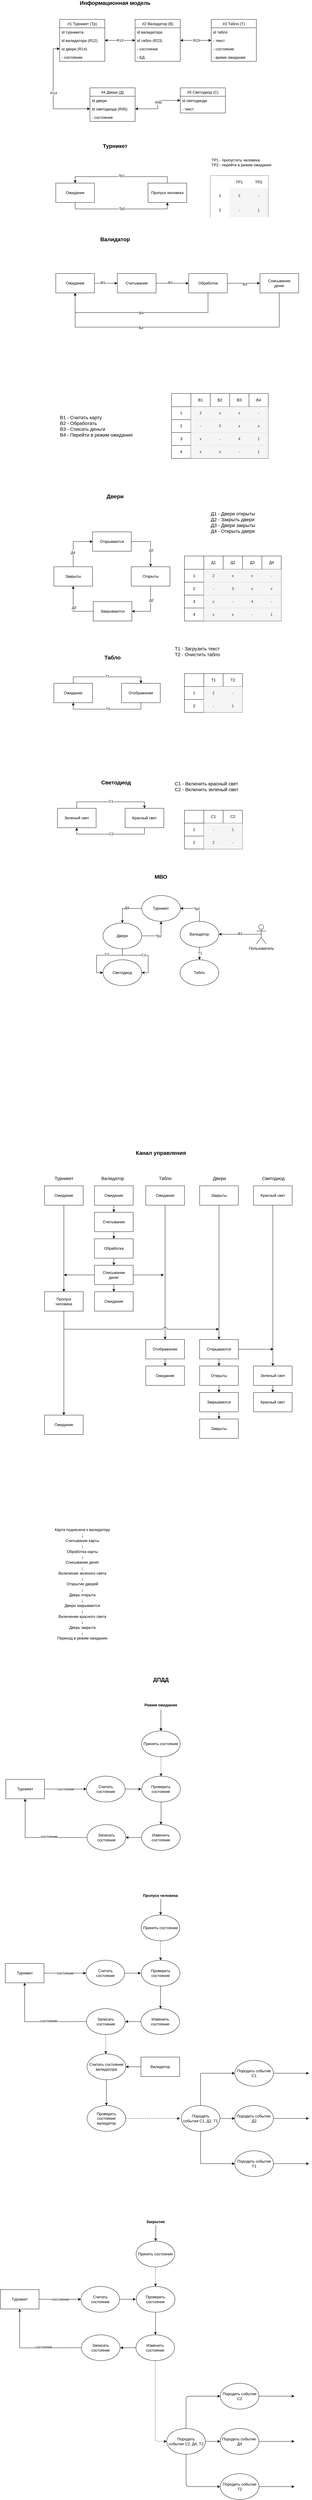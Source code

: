 <mxfile version="14.7.6" type="device"><diagram id="RJrZKQ8VOiKtG8NC0apz" name="Page-1"><mxGraphModel dx="1773" dy="552" grid="1" gridSize="10" guides="1" tooltips="1" connect="1" arrows="1" fold="1" page="1" pageScale="1" pageWidth="827" pageHeight="1169" math="0" shadow="0"><root><mxCell id="0"/><mxCell id="1" parent="0"/><mxCell id="KYkZN7H6RNeRVSY0y-ix-1" value="#1 Турникет (Тр)" style="swimlane;fontStyle=0;childLayout=stackLayout;horizontal=1;startSize=26;fillColor=none;horizontalStack=0;resizeParent=1;resizeParentMax=0;resizeLast=0;collapsible=1;marginBottom=0;" parent="1" vertex="1"><mxGeometry x="127" y="60" width="140" height="130" as="geometry"/></mxCell><mxCell id="KYkZN7H6RNeRVSY0y-ix-2" value="id турникета" style="text;strokeColor=none;fillColor=none;align=left;verticalAlign=top;spacingLeft=4;spacingRight=4;overflow=hidden;rotatable=0;points=[[0,0.5],[1,0.5]];portConstraint=eastwest;" parent="KYkZN7H6RNeRVSY0y-ix-1" vertex="1"><mxGeometry y="26" width="140" height="26" as="geometry"/></mxCell><mxCell id="KYkZN7H6RNeRVSY0y-ix-3" value="id валидатора (R12)&#xa;" style="text;strokeColor=none;fillColor=none;align=left;verticalAlign=top;spacingLeft=4;spacingRight=4;overflow=hidden;rotatable=0;points=[[0,0.5],[1,0.5]];portConstraint=eastwest;" parent="KYkZN7H6RNeRVSY0y-ix-1" vertex="1"><mxGeometry y="52" width="140" height="26" as="geometry"/></mxCell><mxCell id="KYkZN7H6RNeRVSY0y-ix-4" value="id двери (R14)" style="text;strokeColor=none;fillColor=none;align=left;verticalAlign=top;spacingLeft=4;spacingRight=4;overflow=hidden;rotatable=0;points=[[0,0.5],[1,0.5]];portConstraint=eastwest;" parent="KYkZN7H6RNeRVSY0y-ix-1" vertex="1"><mxGeometry y="78" width="140" height="26" as="geometry"/></mxCell><mxCell id="KYkZN7H6RNeRVSY0y-ix-5" value="- состояние" style="text;strokeColor=none;fillColor=none;align=left;verticalAlign=top;spacingLeft=4;spacingRight=4;overflow=hidden;rotatable=0;points=[[0,0.5],[1,0.5]];portConstraint=eastwest;" parent="KYkZN7H6RNeRVSY0y-ix-1" vertex="1"><mxGeometry y="104" width="140" height="26" as="geometry"/></mxCell><mxCell id="KYkZN7H6RNeRVSY0y-ix-6" value="#2 Валидатор (В)" style="swimlane;fontStyle=0;childLayout=stackLayout;horizontal=1;startSize=26;fillColor=none;horizontalStack=0;resizeParent=1;resizeParentMax=0;resizeLast=0;collapsible=1;marginBottom=0;" parent="1" vertex="1"><mxGeometry x="361" y="60" width="140" height="130" as="geometry"><mxRectangle x="361" y="60" width="130" height="26" as="alternateBounds"/></mxGeometry></mxCell><mxCell id="KYkZN7H6RNeRVSY0y-ix-7" value="id валидатора" style="text;strokeColor=none;fillColor=none;align=left;verticalAlign=top;spacingLeft=4;spacingRight=4;overflow=hidden;rotatable=0;points=[[0,0.5],[1,0.5]];portConstraint=eastwest;" parent="KYkZN7H6RNeRVSY0y-ix-6" vertex="1"><mxGeometry y="26" width="140" height="26" as="geometry"/></mxCell><mxCell id="KYkZN7H6RNeRVSY0y-ix-8" value="id табло (R23)&#xa;" style="text;strokeColor=none;fillColor=none;align=left;verticalAlign=top;spacingLeft=4;spacingRight=4;overflow=hidden;rotatable=0;points=[[0,0.5],[1,0.5]];portConstraint=eastwest;" parent="KYkZN7H6RNeRVSY0y-ix-6" vertex="1"><mxGeometry y="52" width="140" height="26" as="geometry"/></mxCell><mxCell id="KYkZN7H6RNeRVSY0y-ix-9" value="- состояние" style="text;strokeColor=none;fillColor=none;align=left;verticalAlign=top;spacingLeft=4;spacingRight=4;overflow=hidden;rotatable=0;points=[[0,0.5],[1,0.5]];portConstraint=eastwest;" parent="KYkZN7H6RNeRVSY0y-ix-6" vertex="1"><mxGeometry y="78" width="140" height="26" as="geometry"/></mxCell><mxCell id="KYkZN7H6RNeRVSY0y-ix-10" value="- БД" style="text;strokeColor=none;fillColor=none;align=left;verticalAlign=top;spacingLeft=4;spacingRight=4;overflow=hidden;rotatable=0;points=[[0,0.5],[1,0.5]];portConstraint=eastwest;" parent="KYkZN7H6RNeRVSY0y-ix-6" vertex="1"><mxGeometry y="104" width="140" height="26" as="geometry"/></mxCell><mxCell id="KYkZN7H6RNeRVSY0y-ix-11" style="edgeStyle=orthogonalEdgeStyle;rounded=0;orthogonalLoop=1;jettySize=auto;html=1;exitX=1;exitY=0.5;exitDx=0;exitDy=0;entryX=0;entryY=0.5;entryDx=0;entryDy=0;startArrow=classic;startFill=1;jumpStyle=none;shadow=0;sketch=0;" parent="1" source="KYkZN7H6RNeRVSY0y-ix-3" target="KYkZN7H6RNeRVSY0y-ix-8" edge="1"><mxGeometry relative="1" as="geometry"><mxPoint x="325" y="88" as="targetPoint"/></mxGeometry></mxCell><mxCell id="KYkZN7H6RNeRVSY0y-ix-12" value="R12" style="edgeLabel;html=1;align=center;verticalAlign=middle;resizable=0;points=[];" parent="KYkZN7H6RNeRVSY0y-ix-11" vertex="1" connectable="0"><mxGeometry x="0.213" y="-1" relative="1" as="geometry"><mxPoint x="-10" y="-1" as="offset"/></mxGeometry></mxCell><mxCell id="KYkZN7H6RNeRVSY0y-ix-13" value="#3 Табло (Т)" style="swimlane;fontStyle=0;childLayout=stackLayout;horizontal=1;startSize=26;fillColor=none;horizontalStack=0;resizeParent=1;resizeParentMax=0;resizeLast=0;collapsible=1;marginBottom=0;" parent="1" vertex="1"><mxGeometry x="597" y="60" width="140" height="130" as="geometry"/></mxCell><mxCell id="KYkZN7H6RNeRVSY0y-ix-14" value="id табло" style="text;strokeColor=none;fillColor=none;align=left;verticalAlign=top;spacingLeft=4;spacingRight=4;overflow=hidden;rotatable=0;points=[[0,0.5],[1,0.5]];portConstraint=eastwest;" parent="KYkZN7H6RNeRVSY0y-ix-13" vertex="1"><mxGeometry y="26" width="140" height="26" as="geometry"/></mxCell><mxCell id="KYkZN7H6RNeRVSY0y-ix-15" value="- текст" style="text;strokeColor=none;fillColor=none;align=left;verticalAlign=top;spacingLeft=4;spacingRight=4;overflow=hidden;rotatable=0;points=[[0,0.5],[1,0.5]];portConstraint=eastwest;" parent="KYkZN7H6RNeRVSY0y-ix-13" vertex="1"><mxGeometry y="52" width="140" height="26" as="geometry"/></mxCell><mxCell id="KYkZN7H6RNeRVSY0y-ix-16" value="- состояние" style="text;strokeColor=none;fillColor=none;align=left;verticalAlign=top;spacingLeft=4;spacingRight=4;overflow=hidden;rotatable=0;points=[[0,0.5],[1,0.5]];portConstraint=eastwest;" parent="KYkZN7H6RNeRVSY0y-ix-13" vertex="1"><mxGeometry y="78" width="140" height="26" as="geometry"/></mxCell><mxCell id="KYkZN7H6RNeRVSY0y-ix-17" value="- время ожидания" style="text;strokeColor=none;fillColor=none;align=left;verticalAlign=top;spacingLeft=4;spacingRight=4;overflow=hidden;rotatable=0;points=[[0,0.5],[1,0.5]];portConstraint=eastwest;" parent="KYkZN7H6RNeRVSY0y-ix-13" vertex="1"><mxGeometry y="104" width="140" height="26" as="geometry"/></mxCell><mxCell id="KYkZN7H6RNeRVSY0y-ix-18" style="edgeStyle=orthogonalEdgeStyle;rounded=0;sketch=0;jumpStyle=none;orthogonalLoop=1;jettySize=auto;html=1;exitX=1;exitY=0.5;exitDx=0;exitDy=0;entryX=0;entryY=0.5;entryDx=0;entryDy=0;shadow=0;startArrow=classic;startFill=1;" parent="1" source="KYkZN7H6RNeRVSY0y-ix-8" target="KYkZN7H6RNeRVSY0y-ix-15" edge="1"><mxGeometry relative="1" as="geometry"/></mxCell><mxCell id="KYkZN7H6RNeRVSY0y-ix-19" value="&amp;nbsp;R23" style="edgeLabel;html=1;align=center;verticalAlign=middle;resizable=0;points=[];" parent="KYkZN7H6RNeRVSY0y-ix-18" vertex="1" connectable="0"><mxGeometry x="-0.086" y="3" relative="1" as="geometry"><mxPoint x="4" y="3" as="offset"/></mxGeometry></mxCell><mxCell id="KYkZN7H6RNeRVSY0y-ix-20" value="#4 Двери (Д)" style="swimlane;fontStyle=0;childLayout=stackLayout;horizontal=1;startSize=26;fillColor=none;horizontalStack=0;resizeParent=1;resizeParentMax=0;resizeLast=0;collapsible=1;marginBottom=0;" parent="1" vertex="1"><mxGeometry x="221" y="272" width="140" height="104" as="geometry"/></mxCell><mxCell id="KYkZN7H6RNeRVSY0y-ix-21" value="id двери" style="text;strokeColor=none;fillColor=none;align=left;verticalAlign=top;spacingLeft=4;spacingRight=4;overflow=hidden;rotatable=0;points=[[0,0.5],[1,0.5]];portConstraint=eastwest;" parent="KYkZN7H6RNeRVSY0y-ix-20" vertex="1"><mxGeometry y="26" width="140" height="26" as="geometry"/></mxCell><mxCell id="KYkZN7H6RNeRVSY0y-ix-22" value="id светодиода (R45)" style="text;strokeColor=none;fillColor=none;align=left;verticalAlign=top;spacingLeft=4;spacingRight=4;overflow=hidden;rotatable=0;points=[[0,0.5],[1,0.5]];portConstraint=eastwest;" parent="KYkZN7H6RNeRVSY0y-ix-20" vertex="1"><mxGeometry y="52" width="140" height="26" as="geometry"/></mxCell><mxCell id="KYkZN7H6RNeRVSY0y-ix-23" value="- состояние" style="text;strokeColor=none;fillColor=none;align=left;verticalAlign=top;spacingLeft=4;spacingRight=4;overflow=hidden;rotatable=0;points=[[0,0.5],[1,0.5]];portConstraint=eastwest;" parent="KYkZN7H6RNeRVSY0y-ix-20" vertex="1"><mxGeometry y="78" width="140" height="26" as="geometry"/></mxCell><mxCell id="KYkZN7H6RNeRVSY0y-ix-24" value="#5 Светодиод (С)" style="swimlane;fontStyle=0;childLayout=stackLayout;horizontal=1;startSize=26;fillColor=none;horizontalStack=0;resizeParent=1;resizeParentMax=0;resizeLast=0;collapsible=1;marginBottom=0;" parent="1" vertex="1"><mxGeometry x="501" y="272" width="140" height="78" as="geometry"/></mxCell><mxCell id="KYkZN7H6RNeRVSY0y-ix-25" value="id светодиода" style="text;strokeColor=none;fillColor=none;align=left;verticalAlign=top;spacingLeft=4;spacingRight=4;overflow=hidden;rotatable=0;points=[[0,0.5],[1,0.5]];portConstraint=eastwest;" parent="KYkZN7H6RNeRVSY0y-ix-24" vertex="1"><mxGeometry y="26" width="140" height="26" as="geometry"/></mxCell><mxCell id="KYkZN7H6RNeRVSY0y-ix-26" value="- текст" style="text;strokeColor=none;fillColor=none;align=left;verticalAlign=top;spacingLeft=4;spacingRight=4;overflow=hidden;rotatable=0;points=[[0,0.5],[1,0.5]];portConstraint=eastwest;" parent="KYkZN7H6RNeRVSY0y-ix-24" vertex="1"><mxGeometry y="52" width="140" height="26" as="geometry"/></mxCell><mxCell id="KYkZN7H6RNeRVSY0y-ix-27" style="edgeStyle=orthogonalEdgeStyle;rounded=0;sketch=0;jumpStyle=none;orthogonalLoop=1;jettySize=auto;html=1;exitX=1;exitY=0.5;exitDx=0;exitDy=0;entryX=0;entryY=0.5;entryDx=0;entryDy=0;shadow=0;startArrow=classic;startFill=1;" parent="1" source="KYkZN7H6RNeRVSY0y-ix-22" target="KYkZN7H6RNeRVSY0y-ix-25" edge="1"><mxGeometry relative="1" as="geometry"/></mxCell><mxCell id="KYkZN7H6RNeRVSY0y-ix-28" value="R45&lt;br&gt;" style="edgeLabel;html=1;align=center;verticalAlign=middle;resizable=0;points=[];" parent="KYkZN7H6RNeRVSY0y-ix-27" vertex="1" connectable="0"><mxGeometry x="0.084" y="-2" relative="1" as="geometry"><mxPoint as="offset"/></mxGeometry></mxCell><mxCell id="KYkZN7H6RNeRVSY0y-ix-29" style="edgeStyle=orthogonalEdgeStyle;rounded=0;sketch=0;jumpStyle=none;orthogonalLoop=1;jettySize=auto;html=1;exitX=0;exitY=0.5;exitDx=0;exitDy=0;entryX=0;entryY=0.5;entryDx=0;entryDy=0;shadow=0;startArrow=classic;startFill=1;" parent="1" source="KYkZN7H6RNeRVSY0y-ix-4" target="KYkZN7H6RNeRVSY0y-ix-22" edge="1"><mxGeometry relative="1" as="geometry"/></mxCell><mxCell id="KYkZN7H6RNeRVSY0y-ix-30" value="R14&lt;br&gt;" style="edgeLabel;html=1;align=center;verticalAlign=middle;resizable=0;points=[];" parent="KYkZN7H6RNeRVSY0y-ix-29" vertex="1" connectable="0"><mxGeometry x="-0.019" y="1" relative="1" as="geometry"><mxPoint as="offset"/></mxGeometry></mxCell><mxCell id="KYkZN7H6RNeRVSY0y-ix-31" value="&lt;font style=&quot;font-size: 17px&quot;&gt;&lt;b&gt;Информационная модель&lt;/b&gt;&lt;/font&gt;" style="text;html=1;strokeColor=none;fillColor=none;align=center;verticalAlign=middle;whiteSpace=wrap;rounded=0;" parent="1" vertex="1"><mxGeometry x="139" width="320" height="20" as="geometry"/></mxCell><mxCell id="KYkZN7H6RNeRVSY0y-ix-32" value="&lt;font style=&quot;font-size: 17px&quot;&gt;&lt;b&gt;Турникет&lt;/b&gt;&lt;/font&gt;" style="text;html=1;strokeColor=none;fillColor=none;align=center;verticalAlign=middle;whiteSpace=wrap;rounded=0;" parent="1" vertex="1"><mxGeometry x="139" y="443" width="320" height="20" as="geometry"/></mxCell><mxCell id="KYkZN7H6RNeRVSY0y-ix-33" style="edgeStyle=orthogonalEdgeStyle;rounded=0;sketch=0;jumpStyle=none;orthogonalLoop=1;jettySize=auto;html=1;exitX=0.5;exitY=1;exitDx=0;exitDy=0;entryX=0.5;entryY=1;entryDx=0;entryDy=0;shadow=0;startArrow=none;startFill=0;" parent="1" source="KYkZN7H6RNeRVSY0y-ix-35" target="KYkZN7H6RNeRVSY0y-ix-38" edge="1"><mxGeometry relative="1" as="geometry"/></mxCell><mxCell id="KYkZN7H6RNeRVSY0y-ix-34" value="Тр2&lt;br&gt;" style="edgeLabel;html=1;align=center;verticalAlign=middle;resizable=0;points=[];" parent="KYkZN7H6RNeRVSY0y-ix-33" vertex="1" connectable="0"><mxGeometry x="0.012" y="1" relative="1" as="geometry"><mxPoint as="offset"/></mxGeometry></mxCell><mxCell id="KYkZN7H6RNeRVSY0y-ix-35" value="Ожидание" style="rounded=0;whiteSpace=wrap;html=1;" parent="1" vertex="1"><mxGeometry x="115" y="567" width="120" height="60" as="geometry"/></mxCell><mxCell id="KYkZN7H6RNeRVSY0y-ix-36" style="edgeStyle=orthogonalEdgeStyle;rounded=0;sketch=0;jumpStyle=none;orthogonalLoop=1;jettySize=auto;html=1;exitX=0.5;exitY=0;exitDx=0;exitDy=0;entryX=0.5;entryY=0;entryDx=0;entryDy=0;shadow=0;startArrow=none;startFill=0;" parent="1" source="KYkZN7H6RNeRVSY0y-ix-38" target="KYkZN7H6RNeRVSY0y-ix-35" edge="1"><mxGeometry relative="1" as="geometry"/></mxCell><mxCell id="KYkZN7H6RNeRVSY0y-ix-37" value="Тр1" style="edgeLabel;html=1;align=center;verticalAlign=middle;resizable=0;points=[];" parent="KYkZN7H6RNeRVSY0y-ix-36" vertex="1" connectable="0"><mxGeometry x="-0.074" y="-2" relative="1" as="geometry"><mxPoint x="-11" y="-1" as="offset"/></mxGeometry></mxCell><mxCell id="KYkZN7H6RNeRVSY0y-ix-38" value="Пропуск человека" style="rounded=0;whiteSpace=wrap;html=1;" parent="1" vertex="1"><mxGeometry x="401" y="567" width="120" height="60" as="geometry"/></mxCell><mxCell id="KYkZN7H6RNeRVSY0y-ix-39" value="" style="shape=table;html=1;whiteSpace=wrap;startSize=0;container=1;collapsible=0;childLayout=tableLayout;sketch=0;verticalAlign=middle;perimeterSpacing=0;" parent="1" vertex="1"><mxGeometry x="594" y="544" width="180" height="128.5" as="geometry"/></mxCell><mxCell id="KYkZN7H6RNeRVSY0y-ix-40" value="" style="shape=partialRectangle;html=1;whiteSpace=wrap;collapsible=0;dropTarget=0;pointerEvents=0;fillColor=none;top=0;left=0;bottom=0;right=0;points=[[0,0.5],[1,0.5]];portConstraint=eastwest;sketch=0;" parent="KYkZN7H6RNeRVSY0y-ix-39" vertex="1"><mxGeometry width="180" height="39" as="geometry"/></mxCell><mxCell id="KYkZN7H6RNeRVSY0y-ix-41" value="" style="shape=partialRectangle;html=1;whiteSpace=wrap;connectable=0;top=0;left=0;bottom=0;right=0;overflow=hidden;sketch=0;" parent="KYkZN7H6RNeRVSY0y-ix-40" vertex="1"><mxGeometry width="60" height="39" as="geometry"/></mxCell><mxCell id="KYkZN7H6RNeRVSY0y-ix-42" value="ТР1" style="shape=partialRectangle;html=1;whiteSpace=wrap;connectable=0;top=0;left=0;bottom=0;right=0;overflow=hidden;sketch=0;" parent="KYkZN7H6RNeRVSY0y-ix-40" vertex="1"><mxGeometry x="60" width="60" height="39" as="geometry"/></mxCell><mxCell id="KYkZN7H6RNeRVSY0y-ix-43" value="ТР2" style="shape=partialRectangle;html=1;whiteSpace=wrap;connectable=0;top=0;left=0;bottom=0;right=0;overflow=hidden;sketch=0;" parent="KYkZN7H6RNeRVSY0y-ix-40" vertex="1"><mxGeometry x="120" width="60" height="39" as="geometry"/></mxCell><mxCell id="KYkZN7H6RNeRVSY0y-ix-44" value="" style="shape=partialRectangle;html=1;whiteSpace=wrap;collapsible=0;dropTarget=0;pointerEvents=0;fillColor=none;top=0;left=0;bottom=0;right=0;points=[[0,0.5],[1,0.5]];portConstraint=eastwest;sketch=0;" parent="KYkZN7H6RNeRVSY0y-ix-39" vertex="1"><mxGeometry y="39" width="180" height="45" as="geometry"/></mxCell><mxCell id="KYkZN7H6RNeRVSY0y-ix-45" value="1" style="shape=partialRectangle;html=1;whiteSpace=wrap;connectable=0;top=0;left=0;bottom=0;right=0;overflow=hidden;sketch=0;" parent="KYkZN7H6RNeRVSY0y-ix-44" vertex="1"><mxGeometry width="60" height="45" as="geometry"/></mxCell><mxCell id="KYkZN7H6RNeRVSY0y-ix-46" value="2" style="shape=partialRectangle;html=1;whiteSpace=wrap;connectable=0;fillColor=#f5f5f5;top=0;left=0;bottom=0;right=0;overflow=hidden;sketch=0;strokeColor=#666666;fontColor=#333333;" parent="KYkZN7H6RNeRVSY0y-ix-44" vertex="1"><mxGeometry x="60" width="60" height="45" as="geometry"/></mxCell><mxCell id="KYkZN7H6RNeRVSY0y-ix-47" value="-" style="shape=partialRectangle;html=1;whiteSpace=wrap;connectable=0;fillColor=#f5f5f5;top=0;left=0;bottom=0;right=0;overflow=hidden;shadow=0;sketch=0;strokeColor=#666666;fontColor=#333333;" parent="KYkZN7H6RNeRVSY0y-ix-44" vertex="1"><mxGeometry x="120" width="60" height="45" as="geometry"/></mxCell><mxCell id="KYkZN7H6RNeRVSY0y-ix-48" value="" style="shape=partialRectangle;html=1;whiteSpace=wrap;collapsible=0;dropTarget=0;pointerEvents=0;fillColor=none;top=0;left=0;bottom=0;right=0;points=[[0,0.5],[1,0.5]];portConstraint=eastwest;sketch=0;" parent="KYkZN7H6RNeRVSY0y-ix-39" vertex="1"><mxGeometry y="84" width="180" height="45" as="geometry"/></mxCell><mxCell id="KYkZN7H6RNeRVSY0y-ix-49" value="2" style="shape=partialRectangle;html=1;whiteSpace=wrap;connectable=0;top=0;left=0;bottom=0;right=0;overflow=hidden;sketch=0;" parent="KYkZN7H6RNeRVSY0y-ix-48" vertex="1"><mxGeometry width="60" height="45" as="geometry"/></mxCell><mxCell id="KYkZN7H6RNeRVSY0y-ix-50" value="-" style="shape=partialRectangle;html=1;whiteSpace=wrap;connectable=0;fillColor=#f5f5f5;top=0;left=0;bottom=0;right=0;overflow=hidden;sketch=0;strokeColor=#666666;fontColor=#333333;" parent="KYkZN7H6RNeRVSY0y-ix-48" vertex="1"><mxGeometry x="60" width="60" height="45" as="geometry"/></mxCell><mxCell id="KYkZN7H6RNeRVSY0y-ix-51" value="1" style="shape=partialRectangle;html=1;whiteSpace=wrap;connectable=0;fillColor=#f5f5f5;top=0;left=0;bottom=0;right=0;overflow=hidden;shadow=0;sketch=0;strokeColor=#666666;fontColor=#333333;" parent="KYkZN7H6RNeRVSY0y-ix-48" vertex="1"><mxGeometry x="120" width="60" height="45" as="geometry"/></mxCell><mxCell id="KYkZN7H6RNeRVSY0y-ix-52" value="&lt;div style=&quot;text-align: left&quot;&gt;ТР1 - пропустить человека&lt;/div&gt;&lt;div style=&quot;text-align: left&quot;&gt;ТР2 - перейти в режим ожидания&lt;/div&gt;" style="text;html=1;align=center;verticalAlign=middle;resizable=0;points=[];autosize=1;strokeColor=none;" parent="1" vertex="1"><mxGeometry x="589" y="487" width="201" height="32" as="geometry"/></mxCell><mxCell id="KYkZN7H6RNeRVSY0y-ix-53" value="&lt;font style=&quot;font-size: 17px&quot;&gt;&lt;b&gt;Валидатор&lt;/b&gt;&lt;/font&gt;" style="text;html=1;strokeColor=none;fillColor=none;align=center;verticalAlign=middle;whiteSpace=wrap;rounded=0;" parent="1" vertex="1"><mxGeometry x="139" y="732" width="320" height="20" as="geometry"/></mxCell><mxCell id="KYkZN7H6RNeRVSY0y-ix-54" style="edgeStyle=orthogonalEdgeStyle;rounded=0;sketch=0;jumpStyle=none;orthogonalLoop=1;jettySize=auto;html=1;exitX=1;exitY=0.5;exitDx=0;exitDy=0;entryX=0;entryY=0.5;entryDx=0;entryDy=0;shadow=0;startArrow=none;startFill=0;" parent="1" source="KYkZN7H6RNeRVSY0y-ix-55" target="KYkZN7H6RNeRVSY0y-ix-57" edge="1"><mxGeometry relative="1" as="geometry"/></mxCell><mxCell id="o9sMW97z99gxFJ1LpwDT-36" value="В1" style="edgeLabel;html=1;align=center;verticalAlign=middle;resizable=0;points=[];" parent="KYkZN7H6RNeRVSY0y-ix-54" vertex="1" connectable="0"><mxGeometry x="-0.268" y="2" relative="1" as="geometry"><mxPoint as="offset"/></mxGeometry></mxCell><mxCell id="KYkZN7H6RNeRVSY0y-ix-55" value="Ожидание" style="rounded=0;whiteSpace=wrap;html=1;" parent="1" vertex="1"><mxGeometry x="115" y="847" width="120" height="60" as="geometry"/></mxCell><mxCell id="KYkZN7H6RNeRVSY0y-ix-56" style="edgeStyle=orthogonalEdgeStyle;rounded=0;sketch=0;jumpStyle=none;orthogonalLoop=1;jettySize=auto;html=1;exitX=1;exitY=0.5;exitDx=0;exitDy=0;entryX=0;entryY=0.5;entryDx=0;entryDy=0;shadow=0;startArrow=none;startFill=0;" parent="1" source="KYkZN7H6RNeRVSY0y-ix-57" target="KYkZN7H6RNeRVSY0y-ix-60" edge="1"><mxGeometry relative="1" as="geometry"/></mxCell><mxCell id="o9sMW97z99gxFJ1LpwDT-37" value="В2" style="edgeLabel;html=1;align=center;verticalAlign=middle;resizable=0;points=[];" parent="KYkZN7H6RNeRVSY0y-ix-56" vertex="1" connectable="0"><mxGeometry x="-0.129" y="2" relative="1" as="geometry"><mxPoint as="offset"/></mxGeometry></mxCell><mxCell id="KYkZN7H6RNeRVSY0y-ix-57" value="Считывание" style="rounded=0;whiteSpace=wrap;html=1;" parent="1" vertex="1"><mxGeometry x="306" y="847" width="120" height="60" as="geometry"/></mxCell><mxCell id="KYkZN7H6RNeRVSY0y-ix-58" style="edgeStyle=orthogonalEdgeStyle;rounded=0;sketch=0;jumpStyle=none;orthogonalLoop=1;jettySize=auto;html=1;exitX=1;exitY=0.5;exitDx=0;exitDy=0;entryX=0;entryY=0.5;entryDx=0;entryDy=0;shadow=0;startArrow=none;startFill=0;" parent="1" source="KYkZN7H6RNeRVSY0y-ix-60" target="KYkZN7H6RNeRVSY0y-ix-62" edge="1"><mxGeometry relative="1" as="geometry"/></mxCell><mxCell id="o9sMW97z99gxFJ1LpwDT-38" value="В3" style="edgeLabel;html=1;align=center;verticalAlign=middle;resizable=0;points=[];" parent="KYkZN7H6RNeRVSY0y-ix-58" vertex="1" connectable="0"><mxGeometry x="0.069" y="-3" relative="1" as="geometry"><mxPoint as="offset"/></mxGeometry></mxCell><mxCell id="KYkZN7H6RNeRVSY0y-ix-59" style="edgeStyle=orthogonalEdgeStyle;sketch=0;jumpStyle=arc;orthogonalLoop=1;jettySize=auto;html=1;exitX=0.5;exitY=1;exitDx=0;exitDy=0;entryX=0.5;entryY=1;entryDx=0;entryDy=0;shadow=0;startArrow=none;startFill=0;rounded=0;" parent="1" source="KYkZN7H6RNeRVSY0y-ix-60" target="KYkZN7H6RNeRVSY0y-ix-55" edge="1"><mxGeometry relative="1" as="geometry"><Array as="points"><mxPoint x="587" y="968"/><mxPoint x="175" y="968"/></Array></mxGeometry></mxCell><mxCell id="o9sMW97z99gxFJ1LpwDT-40" value="В4" style="edgeLabel;html=1;align=center;verticalAlign=middle;resizable=0;points=[];" parent="KYkZN7H6RNeRVSY0y-ix-59" vertex="1" connectable="0"><mxGeometry x="-0.419" y="1" relative="1" as="geometry"><mxPoint x="-113" as="offset"/></mxGeometry></mxCell><mxCell id="KYkZN7H6RNeRVSY0y-ix-60" value="Обработка" style="rounded=0;whiteSpace=wrap;html=1;" parent="1" vertex="1"><mxGeometry x="527" y="847" width="120" height="60" as="geometry"/></mxCell><mxCell id="KYkZN7H6RNeRVSY0y-ix-61" style="edgeStyle=orthogonalEdgeStyle;rounded=0;sketch=0;jumpStyle=none;orthogonalLoop=1;jettySize=auto;html=1;exitX=0.5;exitY=1;exitDx=0;exitDy=0;entryX=0.5;entryY=1;entryDx=0;entryDy=0;shadow=0;startArrow=none;startFill=0;" parent="1" source="KYkZN7H6RNeRVSY0y-ix-62" target="KYkZN7H6RNeRVSY0y-ix-55" edge="1"><mxGeometry relative="1" as="geometry"><Array as="points"><mxPoint x="808" y="1013"/><mxPoint x="175" y="1013"/></Array></mxGeometry></mxCell><mxCell id="o9sMW97z99gxFJ1LpwDT-39" value="В4" style="edgeLabel;html=1;align=center;verticalAlign=middle;resizable=0;points=[];" parent="KYkZN7H6RNeRVSY0y-ix-61" vertex="1" connectable="0"><mxGeometry x="-0.446" y="2" relative="1" as="geometry"><mxPoint x="-301" as="offset"/></mxGeometry></mxCell><mxCell id="KYkZN7H6RNeRVSY0y-ix-62" value="Списывание &lt;br&gt;денег" style="rounded=0;whiteSpace=wrap;html=1;" parent="1" vertex="1"><mxGeometry x="748" y="847" width="120" height="60" as="geometry"/></mxCell><mxCell id="KYkZN7H6RNeRVSY0y-ix-63" value="" style="shape=table;html=1;whiteSpace=wrap;startSize=0;container=1;collapsible=0;childLayout=tableLayout;shadow=0;sketch=0;fillColor=#ffffff;gradientColor=none;verticalAlign=middle;" parent="1" vertex="1"><mxGeometry x="474" y="1218.39" width="300" height="201.214" as="geometry"/></mxCell><mxCell id="KYkZN7H6RNeRVSY0y-ix-64" value="" style="shape=partialRectangle;html=1;whiteSpace=wrap;collapsible=0;dropTarget=0;pointerEvents=0;fillColor=none;top=0;left=0;bottom=0;right=0;points=[[0,0.5],[1,0.5]];portConstraint=eastwest;" parent="KYkZN7H6RNeRVSY0y-ix-63" vertex="1"><mxGeometry width="300" height="41" as="geometry"/></mxCell><mxCell id="KYkZN7H6RNeRVSY0y-ix-65" value="" style="shape=partialRectangle;html=1;whiteSpace=wrap;connectable=0;fillColor=none;top=0;left=0;bottom=0;right=0;overflow=hidden;" parent="KYkZN7H6RNeRVSY0y-ix-64" vertex="1"><mxGeometry width="60" height="41" as="geometry"/></mxCell><mxCell id="KYkZN7H6RNeRVSY0y-ix-66" value="В1" style="shape=partialRectangle;html=1;whiteSpace=wrap;connectable=0;fillColor=none;top=0;left=0;bottom=0;right=0;overflow=hidden;" parent="KYkZN7H6RNeRVSY0y-ix-64" vertex="1"><mxGeometry x="60" width="60" height="41" as="geometry"/></mxCell><mxCell id="KYkZN7H6RNeRVSY0y-ix-67" value="В2" style="shape=partialRectangle;html=1;whiteSpace=wrap;connectable=0;fillColor=none;top=0;left=0;bottom=0;right=0;overflow=hidden;" parent="KYkZN7H6RNeRVSY0y-ix-64" vertex="1"><mxGeometry x="120" width="60" height="41" as="geometry"/></mxCell><mxCell id="KYkZN7H6RNeRVSY0y-ix-68" value="В3" style="shape=partialRectangle;html=1;whiteSpace=wrap;connectable=0;fillColor=none;top=0;left=0;bottom=0;right=0;overflow=hidden;" parent="KYkZN7H6RNeRVSY0y-ix-64" vertex="1"><mxGeometry x="180" width="60" height="41" as="geometry"/></mxCell><mxCell id="KYkZN7H6RNeRVSY0y-ix-69" value="В4" style="shape=partialRectangle;html=1;whiteSpace=wrap;connectable=0;fillColor=none;top=0;left=0;bottom=0;right=0;overflow=hidden;" parent="KYkZN7H6RNeRVSY0y-ix-64" vertex="1"><mxGeometry x="240" width="60" height="41" as="geometry"/></mxCell><mxCell id="KYkZN7H6RNeRVSY0y-ix-70" value="" style="shape=partialRectangle;html=1;whiteSpace=wrap;collapsible=0;dropTarget=0;pointerEvents=0;fillColor=none;top=0;left=0;bottom=0;right=0;points=[[0,0.5],[1,0.5]];portConstraint=eastwest;" parent="KYkZN7H6RNeRVSY0y-ix-63" vertex="1"><mxGeometry y="41" width="300" height="40" as="geometry"/></mxCell><mxCell id="KYkZN7H6RNeRVSY0y-ix-71" value="1" style="shape=partialRectangle;html=1;whiteSpace=wrap;connectable=0;fillColor=none;top=0;left=0;bottom=0;right=0;overflow=hidden;" parent="KYkZN7H6RNeRVSY0y-ix-70" vertex="1"><mxGeometry width="60" height="40" as="geometry"/></mxCell><mxCell id="KYkZN7H6RNeRVSY0y-ix-72" value="2" style="shape=partialRectangle;html=1;whiteSpace=wrap;connectable=0;fillColor=#f5f5f5;top=0;left=0;bottom=0;right=0;overflow=hidden;strokeColor=#666666;fontColor=#333333;" parent="KYkZN7H6RNeRVSY0y-ix-70" vertex="1"><mxGeometry x="60" width="60" height="40" as="geometry"/></mxCell><mxCell id="KYkZN7H6RNeRVSY0y-ix-73" value="х" style="shape=partialRectangle;html=1;whiteSpace=wrap;connectable=0;fillColor=#f5f5f5;top=0;left=0;bottom=0;right=0;overflow=hidden;strokeColor=#666666;fontColor=#333333;" parent="KYkZN7H6RNeRVSY0y-ix-70" vertex="1"><mxGeometry x="120" width="60" height="40" as="geometry"/></mxCell><mxCell id="KYkZN7H6RNeRVSY0y-ix-74" value="х" style="shape=partialRectangle;html=1;whiteSpace=wrap;connectable=0;fillColor=#f5f5f5;top=0;left=0;bottom=0;right=0;overflow=hidden;strokeColor=#666666;fontColor=#333333;" parent="KYkZN7H6RNeRVSY0y-ix-70" vertex="1"><mxGeometry x="180" width="60" height="40" as="geometry"/></mxCell><mxCell id="KYkZN7H6RNeRVSY0y-ix-75" value="-" style="shape=partialRectangle;html=1;whiteSpace=wrap;connectable=0;fillColor=#f5f5f5;top=0;left=0;bottom=0;right=0;overflow=hidden;strokeColor=#666666;fontColor=#333333;" parent="KYkZN7H6RNeRVSY0y-ix-70" vertex="1"><mxGeometry x="240" width="60" height="40" as="geometry"/></mxCell><mxCell id="KYkZN7H6RNeRVSY0y-ix-76" value="" style="shape=partialRectangle;html=1;whiteSpace=wrap;collapsible=0;dropTarget=0;pointerEvents=0;fillColor=none;top=0;left=0;bottom=0;right=0;points=[[0,0.5],[1,0.5]];portConstraint=eastwest;" parent="KYkZN7H6RNeRVSY0y-ix-63" vertex="1"><mxGeometry y="81" width="300" height="40" as="geometry"/></mxCell><mxCell id="KYkZN7H6RNeRVSY0y-ix-77" value="2" style="shape=partialRectangle;html=1;whiteSpace=wrap;connectable=0;fillColor=none;top=0;left=0;bottom=0;right=0;overflow=hidden;" parent="KYkZN7H6RNeRVSY0y-ix-76" vertex="1"><mxGeometry width="60" height="40" as="geometry"/></mxCell><mxCell id="KYkZN7H6RNeRVSY0y-ix-78" value="-" style="shape=partialRectangle;html=1;whiteSpace=wrap;connectable=0;fillColor=#f5f5f5;top=0;left=0;bottom=0;right=0;overflow=hidden;strokeColor=#666666;fontColor=#333333;" parent="KYkZN7H6RNeRVSY0y-ix-76" vertex="1"><mxGeometry x="60" width="60" height="40" as="geometry"/></mxCell><mxCell id="KYkZN7H6RNeRVSY0y-ix-79" value="3" style="shape=partialRectangle;html=1;whiteSpace=wrap;connectable=0;fillColor=#f5f5f5;top=0;left=0;bottom=0;right=0;overflow=hidden;strokeColor=#666666;fontColor=#333333;" parent="KYkZN7H6RNeRVSY0y-ix-76" vertex="1"><mxGeometry x="120" width="60" height="40" as="geometry"/></mxCell><mxCell id="KYkZN7H6RNeRVSY0y-ix-80" value="х" style="shape=partialRectangle;html=1;whiteSpace=wrap;connectable=0;fillColor=#f5f5f5;top=0;left=0;bottom=0;right=0;overflow=hidden;strokeColor=#666666;fontColor=#333333;" parent="KYkZN7H6RNeRVSY0y-ix-76" vertex="1"><mxGeometry x="180" width="60" height="40" as="geometry"/></mxCell><mxCell id="KYkZN7H6RNeRVSY0y-ix-81" value="х" style="shape=partialRectangle;html=1;whiteSpace=wrap;connectable=0;fillColor=#f5f5f5;top=0;left=0;bottom=0;right=0;overflow=hidden;strokeColor=#666666;fontColor=#333333;" parent="KYkZN7H6RNeRVSY0y-ix-76" vertex="1"><mxGeometry x="240" width="60" height="40" as="geometry"/></mxCell><mxCell id="KYkZN7H6RNeRVSY0y-ix-82" style="shape=partialRectangle;html=1;whiteSpace=wrap;collapsible=0;dropTarget=0;pointerEvents=0;fillColor=none;top=0;left=0;bottom=0;right=0;points=[[0,0.5],[1,0.5]];portConstraint=eastwest;" parent="KYkZN7H6RNeRVSY0y-ix-63" vertex="1"><mxGeometry y="121" width="300" height="40" as="geometry"/></mxCell><mxCell id="KYkZN7H6RNeRVSY0y-ix-83" value="3" style="shape=partialRectangle;html=1;whiteSpace=wrap;connectable=0;fillColor=none;top=0;left=0;bottom=0;right=0;overflow=hidden;" parent="KYkZN7H6RNeRVSY0y-ix-82" vertex="1"><mxGeometry width="60" height="40" as="geometry"/></mxCell><mxCell id="KYkZN7H6RNeRVSY0y-ix-84" value="х" style="shape=partialRectangle;html=1;whiteSpace=wrap;connectable=0;fillColor=#f5f5f5;top=0;left=0;bottom=0;right=0;overflow=hidden;strokeColor=#666666;fontColor=#333333;" parent="KYkZN7H6RNeRVSY0y-ix-82" vertex="1"><mxGeometry x="60" width="60" height="40" as="geometry"/></mxCell><mxCell id="KYkZN7H6RNeRVSY0y-ix-85" value="-" style="shape=partialRectangle;html=1;whiteSpace=wrap;connectable=0;fillColor=#f5f5f5;top=0;left=0;bottom=0;right=0;overflow=hidden;strokeColor=#666666;fontColor=#333333;" parent="KYkZN7H6RNeRVSY0y-ix-82" vertex="1"><mxGeometry x="120" width="60" height="40" as="geometry"/></mxCell><mxCell id="KYkZN7H6RNeRVSY0y-ix-86" value="4" style="shape=partialRectangle;html=1;whiteSpace=wrap;connectable=0;fillColor=#f5f5f5;top=0;left=0;bottom=0;right=0;overflow=hidden;strokeColor=#666666;fontColor=#333333;" parent="KYkZN7H6RNeRVSY0y-ix-82" vertex="1"><mxGeometry x="180" width="60" height="40" as="geometry"/></mxCell><mxCell id="KYkZN7H6RNeRVSY0y-ix-87" value="1" style="shape=partialRectangle;html=1;whiteSpace=wrap;connectable=0;fillColor=#f5f5f5;top=0;left=0;bottom=0;right=0;overflow=hidden;strokeColor=#666666;fontColor=#333333;" parent="KYkZN7H6RNeRVSY0y-ix-82" vertex="1"><mxGeometry x="240" width="60" height="40" as="geometry"/></mxCell><mxCell id="KYkZN7H6RNeRVSY0y-ix-88" style="shape=partialRectangle;html=1;whiteSpace=wrap;collapsible=0;dropTarget=0;pointerEvents=0;fillColor=none;top=0;left=0;bottom=0;right=0;points=[[0,0.5],[1,0.5]];portConstraint=eastwest;" parent="KYkZN7H6RNeRVSY0y-ix-63" vertex="1"><mxGeometry y="161" width="300" height="40" as="geometry"/></mxCell><mxCell id="KYkZN7H6RNeRVSY0y-ix-89" value="4" style="shape=partialRectangle;html=1;whiteSpace=wrap;connectable=0;fillColor=none;top=0;left=0;bottom=0;right=0;overflow=hidden;" parent="KYkZN7H6RNeRVSY0y-ix-88" vertex="1"><mxGeometry width="60" height="40" as="geometry"/></mxCell><mxCell id="KYkZN7H6RNeRVSY0y-ix-90" value="х" style="shape=partialRectangle;html=1;whiteSpace=wrap;connectable=0;fillColor=#f5f5f5;top=0;left=0;bottom=0;right=0;overflow=hidden;strokeColor=#666666;fontColor=#333333;" parent="KYkZN7H6RNeRVSY0y-ix-88" vertex="1"><mxGeometry x="60" width="60" height="40" as="geometry"/></mxCell><mxCell id="KYkZN7H6RNeRVSY0y-ix-91" value="х" style="shape=partialRectangle;html=1;whiteSpace=wrap;connectable=0;fillColor=#f5f5f5;top=0;left=0;bottom=0;right=0;overflow=hidden;strokeColor=#666666;fontColor=#333333;" parent="KYkZN7H6RNeRVSY0y-ix-88" vertex="1"><mxGeometry x="120" width="60" height="40" as="geometry"/></mxCell><mxCell id="KYkZN7H6RNeRVSY0y-ix-92" value="-" style="shape=partialRectangle;html=1;whiteSpace=wrap;connectable=0;fillColor=#f5f5f5;top=0;left=0;bottom=0;right=0;overflow=hidden;strokeColor=#666666;fontColor=#333333;" parent="KYkZN7H6RNeRVSY0y-ix-88" vertex="1"><mxGeometry x="180" width="60" height="40" as="geometry"/></mxCell><mxCell id="KYkZN7H6RNeRVSY0y-ix-93" value="1" style="shape=partialRectangle;html=1;whiteSpace=wrap;connectable=0;fillColor=#f5f5f5;top=0;left=0;bottom=0;right=0;overflow=hidden;strokeColor=#666666;fontColor=#333333;" parent="KYkZN7H6RNeRVSY0y-ix-88" vertex="1"><mxGeometry x="240" width="60" height="40" as="geometry"/></mxCell><mxCell id="KYkZN7H6RNeRVSY0y-ix-94" value="&lt;div style=&quot;text-align: left ; font-size: 15px&quot;&gt;&lt;font style=&quot;font-size: 15px&quot;&gt;В1 - Считать карту&lt;/font&gt;&lt;/div&gt;&lt;div style=&quot;text-align: left ; font-size: 15px&quot;&gt;&lt;font style=&quot;font-size: 15px&quot;&gt;В2 - Обработать&lt;/font&gt;&lt;/div&gt;&lt;div style=&quot;text-align: left ; font-size: 15px&quot;&gt;&lt;font style=&quot;font-size: 15px&quot;&gt;В3 - Списать деньги&lt;/font&gt;&lt;/div&gt;&lt;div style=&quot;text-align: left ; font-size: 15px&quot;&gt;&lt;font style=&quot;font-size: 15px&quot;&gt;В4 - Перейти в режим ожидания&lt;/font&gt;&lt;/div&gt;" style="text;html=1;align=center;verticalAlign=middle;resizable=0;points=[];autosize=1;strokeColor=none;" parent="1" vertex="1"><mxGeometry x="119" y="1289" width="242" height="60" as="geometry"/></mxCell><mxCell id="KYkZN7H6RNeRVSY0y-ix-95" value="&lt;font style=&quot;font-size: 17px&quot;&gt;&lt;b&gt;Двери&lt;/b&gt;&lt;/font&gt;" style="text;html=1;strokeColor=none;fillColor=none;align=center;verticalAlign=middle;whiteSpace=wrap;rounded=0;" parent="1" vertex="1"><mxGeometry x="139" y="1528" width="320" height="20" as="geometry"/></mxCell><mxCell id="KYkZN7H6RNeRVSY0y-ix-96" style="edgeStyle=orthogonalEdgeStyle;rounded=0;sketch=0;jumpStyle=arc;orthogonalLoop=1;jettySize=auto;html=1;exitX=0.5;exitY=0;exitDx=0;exitDy=0;entryX=0;entryY=0.5;entryDx=0;entryDy=0;shadow=0;startArrow=none;startFill=0;" parent="1" source="KYkZN7H6RNeRVSY0y-ix-98" target="KYkZN7H6RNeRVSY0y-ix-101" edge="1"><mxGeometry relative="1" as="geometry"/></mxCell><mxCell id="KYkZN7H6RNeRVSY0y-ix-97" value="Д4" style="edgeLabel;html=1;align=center;verticalAlign=middle;resizable=0;points=[];" parent="KYkZN7H6RNeRVSY0y-ix-96" vertex="1" connectable="0"><mxGeometry x="-0.356" y="1" relative="1" as="geometry"><mxPoint as="offset"/></mxGeometry></mxCell><mxCell id="KYkZN7H6RNeRVSY0y-ix-98" value="Закрыты" style="rounded=0;whiteSpace=wrap;html=1;" parent="1" vertex="1"><mxGeometry x="109" y="1755" width="120" height="60" as="geometry"/></mxCell><mxCell id="KYkZN7H6RNeRVSY0y-ix-99" style="edgeStyle=orthogonalEdgeStyle;rounded=0;sketch=0;jumpStyle=arc;orthogonalLoop=1;jettySize=auto;html=1;exitX=1;exitY=0.5;exitDx=0;exitDy=0;entryX=0.5;entryY=0;entryDx=0;entryDy=0;shadow=0;startArrow=none;startFill=0;" parent="1" source="KYkZN7H6RNeRVSY0y-ix-101" target="KYkZN7H6RNeRVSY0y-ix-104" edge="1"><mxGeometry relative="1" as="geometry"/></mxCell><mxCell id="KYkZN7H6RNeRVSY0y-ix-100" value="Д1" style="edgeLabel;html=1;align=center;verticalAlign=middle;resizable=0;points=[];" parent="KYkZN7H6RNeRVSY0y-ix-99" vertex="1" connectable="0"><mxGeometry x="0.253" y="2" relative="1" as="geometry"><mxPoint y="-1" as="offset"/></mxGeometry></mxCell><mxCell id="KYkZN7H6RNeRVSY0y-ix-101" value="Открываются" style="rounded=0;whiteSpace=wrap;html=1;" parent="1" vertex="1"><mxGeometry x="229" y="1647" width="120" height="60" as="geometry"/></mxCell><mxCell id="KYkZN7H6RNeRVSY0y-ix-102" style="edgeStyle=orthogonalEdgeStyle;rounded=0;sketch=0;jumpStyle=arc;orthogonalLoop=1;jettySize=auto;html=1;exitX=0.5;exitY=1;exitDx=0;exitDy=0;entryX=1;entryY=0.5;entryDx=0;entryDy=0;shadow=0;startArrow=none;startFill=0;" parent="1" source="KYkZN7H6RNeRVSY0y-ix-104" target="KYkZN7H6RNeRVSY0y-ix-107" edge="1"><mxGeometry relative="1" as="geometry"/></mxCell><mxCell id="KYkZN7H6RNeRVSY0y-ix-103" value="Д2" style="edgeLabel;html=1;align=center;verticalAlign=middle;resizable=0;points=[];" parent="KYkZN7H6RNeRVSY0y-ix-102" vertex="1" connectable="0"><mxGeometry x="-0.372" y="2" relative="1" as="geometry"><mxPoint as="offset"/></mxGeometry></mxCell><mxCell id="KYkZN7H6RNeRVSY0y-ix-104" value="Открыты" style="rounded=0;whiteSpace=wrap;html=1;" parent="1" vertex="1"><mxGeometry x="349" y="1755" width="120" height="60" as="geometry"/></mxCell><mxCell id="KYkZN7H6RNeRVSY0y-ix-105" style="edgeStyle=orthogonalEdgeStyle;rounded=0;sketch=0;jumpStyle=arc;orthogonalLoop=1;jettySize=auto;html=1;exitX=0;exitY=0.5;exitDx=0;exitDy=0;entryX=0.5;entryY=1;entryDx=0;entryDy=0;shadow=0;startArrow=none;startFill=0;" parent="1" source="KYkZN7H6RNeRVSY0y-ix-107" target="KYkZN7H6RNeRVSY0y-ix-98" edge="1"><mxGeometry relative="1" as="geometry"/></mxCell><mxCell id="KYkZN7H6RNeRVSY0y-ix-106" value="Д3" style="edgeLabel;html=1;align=center;verticalAlign=middle;resizable=0;points=[];" parent="KYkZN7H6RNeRVSY0y-ix-105" vertex="1" connectable="0"><mxGeometry x="0.063" y="-2" relative="1" as="geometry"><mxPoint as="offset"/></mxGeometry></mxCell><mxCell id="KYkZN7H6RNeRVSY0y-ix-107" value="Закрываются" style="rounded=0;whiteSpace=wrap;html=1;" parent="1" vertex="1"><mxGeometry x="231" y="1863" width="120" height="60" as="geometry"/></mxCell><mxCell id="KYkZN7H6RNeRVSY0y-ix-108" value="&lt;div style=&quot;text-align: left ; font-size: 15px&quot;&gt;Д1 - Двери открыты&lt;/div&gt;&lt;div style=&quot;text-align: left ; font-size: 15px&quot;&gt;Д2 - Закрыть двери&lt;/div&gt;&lt;div style=&quot;text-align: left ; font-size: 15px&quot;&gt;Д3 - Двери закрыты&lt;/div&gt;&lt;div style=&quot;text-align: left ; font-size: 15px&quot;&gt;Д4 - Открыть двери&lt;/div&gt;" style="text;html=1;align=center;verticalAlign=middle;resizable=0;points=[];autosize=1;strokeColor=none;" parent="1" vertex="1"><mxGeometry x="588" y="1587" width="152" height="60" as="geometry"/></mxCell><mxCell id="KYkZN7H6RNeRVSY0y-ix-109" value="" style="shape=table;html=1;whiteSpace=wrap;startSize=0;container=1;collapsible=0;childLayout=tableLayout;shadow=0;sketch=0;fillColor=#ffffff;gradientColor=none;verticalAlign=middle;" parent="1" vertex="1"><mxGeometry x="514" y="1721.79" width="300" height="201.214" as="geometry"/></mxCell><mxCell id="KYkZN7H6RNeRVSY0y-ix-110" value="" style="shape=partialRectangle;html=1;whiteSpace=wrap;collapsible=0;dropTarget=0;pointerEvents=0;fillColor=none;top=0;left=0;bottom=0;right=0;points=[[0,0.5],[1,0.5]];portConstraint=eastwest;" parent="KYkZN7H6RNeRVSY0y-ix-109" vertex="1"><mxGeometry width="300" height="41" as="geometry"/></mxCell><mxCell id="KYkZN7H6RNeRVSY0y-ix-111" value="" style="shape=partialRectangle;html=1;whiteSpace=wrap;connectable=0;fillColor=none;top=0;left=0;bottom=0;right=0;overflow=hidden;" parent="KYkZN7H6RNeRVSY0y-ix-110" vertex="1"><mxGeometry width="60" height="41" as="geometry"/></mxCell><mxCell id="KYkZN7H6RNeRVSY0y-ix-112" value="Д1" style="shape=partialRectangle;html=1;whiteSpace=wrap;connectable=0;fillColor=none;top=0;left=0;bottom=0;right=0;overflow=hidden;" parent="KYkZN7H6RNeRVSY0y-ix-110" vertex="1"><mxGeometry x="60" width="60" height="41" as="geometry"/></mxCell><mxCell id="KYkZN7H6RNeRVSY0y-ix-113" value="Д2" style="shape=partialRectangle;html=1;whiteSpace=wrap;connectable=0;fillColor=none;top=0;left=0;bottom=0;right=0;overflow=hidden;" parent="KYkZN7H6RNeRVSY0y-ix-110" vertex="1"><mxGeometry x="120" width="60" height="41" as="geometry"/></mxCell><mxCell id="KYkZN7H6RNeRVSY0y-ix-114" value="Д3" style="shape=partialRectangle;html=1;whiteSpace=wrap;connectable=0;fillColor=none;top=0;left=0;bottom=0;right=0;overflow=hidden;" parent="KYkZN7H6RNeRVSY0y-ix-110" vertex="1"><mxGeometry x="180" width="60" height="41" as="geometry"/></mxCell><mxCell id="KYkZN7H6RNeRVSY0y-ix-115" value="Д4" style="shape=partialRectangle;html=1;whiteSpace=wrap;connectable=0;fillColor=none;top=0;left=0;bottom=0;right=0;overflow=hidden;" parent="KYkZN7H6RNeRVSY0y-ix-110" vertex="1"><mxGeometry x="240" width="60" height="41" as="geometry"/></mxCell><mxCell id="KYkZN7H6RNeRVSY0y-ix-116" value="" style="shape=partialRectangle;html=1;whiteSpace=wrap;collapsible=0;dropTarget=0;pointerEvents=0;fillColor=none;top=0;left=0;bottom=0;right=0;points=[[0,0.5],[1,0.5]];portConstraint=eastwest;" parent="KYkZN7H6RNeRVSY0y-ix-109" vertex="1"><mxGeometry y="41" width="300" height="40" as="geometry"/></mxCell><mxCell id="KYkZN7H6RNeRVSY0y-ix-117" value="1" style="shape=partialRectangle;html=1;whiteSpace=wrap;connectable=0;fillColor=none;top=0;left=0;bottom=0;right=0;overflow=hidden;" parent="KYkZN7H6RNeRVSY0y-ix-116" vertex="1"><mxGeometry width="60" height="40" as="geometry"/></mxCell><mxCell id="KYkZN7H6RNeRVSY0y-ix-118" value="2" style="shape=partialRectangle;html=1;whiteSpace=wrap;connectable=0;fillColor=#f5f5f5;top=0;left=0;bottom=0;right=0;overflow=hidden;strokeColor=#666666;fontColor=#333333;" parent="KYkZN7H6RNeRVSY0y-ix-116" vertex="1"><mxGeometry x="60" width="60" height="40" as="geometry"/></mxCell><mxCell id="KYkZN7H6RNeRVSY0y-ix-119" value="х" style="shape=partialRectangle;html=1;whiteSpace=wrap;connectable=0;fillColor=#f5f5f5;top=0;left=0;bottom=0;right=0;overflow=hidden;strokeColor=#666666;fontColor=#333333;" parent="KYkZN7H6RNeRVSY0y-ix-116" vertex="1"><mxGeometry x="120" width="60" height="40" as="geometry"/></mxCell><mxCell id="KYkZN7H6RNeRVSY0y-ix-120" value="х" style="shape=partialRectangle;html=1;whiteSpace=wrap;connectable=0;fillColor=#f5f5f5;top=0;left=0;bottom=0;right=0;overflow=hidden;strokeColor=#666666;fontColor=#333333;" parent="KYkZN7H6RNeRVSY0y-ix-116" vertex="1"><mxGeometry x="180" width="60" height="40" as="geometry"/></mxCell><mxCell id="KYkZN7H6RNeRVSY0y-ix-121" value="-" style="shape=partialRectangle;html=1;whiteSpace=wrap;connectable=0;fillColor=#f5f5f5;top=0;left=0;bottom=0;right=0;overflow=hidden;strokeColor=#666666;fontColor=#333333;" parent="KYkZN7H6RNeRVSY0y-ix-116" vertex="1"><mxGeometry x="240" width="60" height="40" as="geometry"/></mxCell><mxCell id="KYkZN7H6RNeRVSY0y-ix-122" value="" style="shape=partialRectangle;html=1;whiteSpace=wrap;collapsible=0;dropTarget=0;pointerEvents=0;fillColor=none;top=0;left=0;bottom=0;right=0;points=[[0,0.5],[1,0.5]];portConstraint=eastwest;" parent="KYkZN7H6RNeRVSY0y-ix-109" vertex="1"><mxGeometry y="81" width="300" height="40" as="geometry"/></mxCell><mxCell id="KYkZN7H6RNeRVSY0y-ix-123" value="2" style="shape=partialRectangle;html=1;whiteSpace=wrap;connectable=0;fillColor=none;top=0;left=0;bottom=0;right=0;overflow=hidden;" parent="KYkZN7H6RNeRVSY0y-ix-122" vertex="1"><mxGeometry width="60" height="40" as="geometry"/></mxCell><mxCell id="KYkZN7H6RNeRVSY0y-ix-124" value="-" style="shape=partialRectangle;html=1;whiteSpace=wrap;connectable=0;fillColor=#f5f5f5;top=0;left=0;bottom=0;right=0;overflow=hidden;strokeColor=#666666;fontColor=#333333;" parent="KYkZN7H6RNeRVSY0y-ix-122" vertex="1"><mxGeometry x="60" width="60" height="40" as="geometry"/></mxCell><mxCell id="KYkZN7H6RNeRVSY0y-ix-125" value="3" style="shape=partialRectangle;html=1;whiteSpace=wrap;connectable=0;fillColor=#f5f5f5;top=0;left=0;bottom=0;right=0;overflow=hidden;strokeColor=#666666;fontColor=#333333;" parent="KYkZN7H6RNeRVSY0y-ix-122" vertex="1"><mxGeometry x="120" width="60" height="40" as="geometry"/></mxCell><mxCell id="KYkZN7H6RNeRVSY0y-ix-126" value="х" style="shape=partialRectangle;html=1;whiteSpace=wrap;connectable=0;fillColor=#f5f5f5;top=0;left=0;bottom=0;right=0;overflow=hidden;strokeColor=#666666;fontColor=#333333;" parent="KYkZN7H6RNeRVSY0y-ix-122" vertex="1"><mxGeometry x="180" width="60" height="40" as="geometry"/></mxCell><mxCell id="KYkZN7H6RNeRVSY0y-ix-127" value="х" style="shape=partialRectangle;html=1;whiteSpace=wrap;connectable=0;fillColor=#f5f5f5;top=0;left=0;bottom=0;right=0;overflow=hidden;strokeColor=#666666;fontColor=#333333;" parent="KYkZN7H6RNeRVSY0y-ix-122" vertex="1"><mxGeometry x="240" width="60" height="40" as="geometry"/></mxCell><mxCell id="KYkZN7H6RNeRVSY0y-ix-128" style="shape=partialRectangle;html=1;whiteSpace=wrap;collapsible=0;dropTarget=0;pointerEvents=0;fillColor=none;top=0;left=0;bottom=0;right=0;points=[[0,0.5],[1,0.5]];portConstraint=eastwest;" parent="KYkZN7H6RNeRVSY0y-ix-109" vertex="1"><mxGeometry y="121" width="300" height="40" as="geometry"/></mxCell><mxCell id="KYkZN7H6RNeRVSY0y-ix-129" value="3" style="shape=partialRectangle;html=1;whiteSpace=wrap;connectable=0;fillColor=none;top=0;left=0;bottom=0;right=0;overflow=hidden;" parent="KYkZN7H6RNeRVSY0y-ix-128" vertex="1"><mxGeometry width="60" height="40" as="geometry"/></mxCell><mxCell id="KYkZN7H6RNeRVSY0y-ix-130" value="х" style="shape=partialRectangle;html=1;whiteSpace=wrap;connectable=0;fillColor=#f5f5f5;top=0;left=0;bottom=0;right=0;overflow=hidden;strokeColor=#666666;fontColor=#333333;" parent="KYkZN7H6RNeRVSY0y-ix-128" vertex="1"><mxGeometry x="60" width="60" height="40" as="geometry"/></mxCell><mxCell id="KYkZN7H6RNeRVSY0y-ix-131" value="-" style="shape=partialRectangle;html=1;whiteSpace=wrap;connectable=0;fillColor=#f5f5f5;top=0;left=0;bottom=0;right=0;overflow=hidden;strokeColor=#666666;fontColor=#333333;" parent="KYkZN7H6RNeRVSY0y-ix-128" vertex="1"><mxGeometry x="120" width="60" height="40" as="geometry"/></mxCell><mxCell id="KYkZN7H6RNeRVSY0y-ix-132" value="4" style="shape=partialRectangle;html=1;whiteSpace=wrap;connectable=0;fillColor=#f5f5f5;top=0;left=0;bottom=0;right=0;overflow=hidden;strokeColor=#666666;fontColor=#333333;" parent="KYkZN7H6RNeRVSY0y-ix-128" vertex="1"><mxGeometry x="180" width="60" height="40" as="geometry"/></mxCell><mxCell id="KYkZN7H6RNeRVSY0y-ix-133" value="-" style="shape=partialRectangle;html=1;whiteSpace=wrap;connectable=0;fillColor=#f5f5f5;top=0;left=0;bottom=0;right=0;overflow=hidden;strokeColor=#666666;fontColor=#333333;" parent="KYkZN7H6RNeRVSY0y-ix-128" vertex="1"><mxGeometry x="240" width="60" height="40" as="geometry"/></mxCell><mxCell id="KYkZN7H6RNeRVSY0y-ix-134" style="shape=partialRectangle;html=1;whiteSpace=wrap;collapsible=0;dropTarget=0;pointerEvents=0;fillColor=none;top=0;left=0;bottom=0;right=0;points=[[0,0.5],[1,0.5]];portConstraint=eastwest;" parent="KYkZN7H6RNeRVSY0y-ix-109" vertex="1"><mxGeometry y="161" width="300" height="40" as="geometry"/></mxCell><mxCell id="KYkZN7H6RNeRVSY0y-ix-135" value="4" style="shape=partialRectangle;html=1;whiteSpace=wrap;connectable=0;fillColor=none;top=0;left=0;bottom=0;right=0;overflow=hidden;" parent="KYkZN7H6RNeRVSY0y-ix-134" vertex="1"><mxGeometry width="60" height="40" as="geometry"/></mxCell><mxCell id="KYkZN7H6RNeRVSY0y-ix-136" value="х" style="shape=partialRectangle;html=1;whiteSpace=wrap;connectable=0;fillColor=#f5f5f5;top=0;left=0;bottom=0;right=0;overflow=hidden;strokeColor=#666666;fontColor=#333333;" parent="KYkZN7H6RNeRVSY0y-ix-134" vertex="1"><mxGeometry x="60" width="60" height="40" as="geometry"/></mxCell><mxCell id="KYkZN7H6RNeRVSY0y-ix-137" value="х" style="shape=partialRectangle;html=1;whiteSpace=wrap;connectable=0;fillColor=#f5f5f5;top=0;left=0;bottom=0;right=0;overflow=hidden;strokeColor=#666666;fontColor=#333333;" parent="KYkZN7H6RNeRVSY0y-ix-134" vertex="1"><mxGeometry x="120" width="60" height="40" as="geometry"/></mxCell><mxCell id="KYkZN7H6RNeRVSY0y-ix-138" value="-" style="shape=partialRectangle;html=1;whiteSpace=wrap;connectable=0;fillColor=#f5f5f5;top=0;left=0;bottom=0;right=0;overflow=hidden;strokeColor=#666666;fontColor=#333333;" parent="KYkZN7H6RNeRVSY0y-ix-134" vertex="1"><mxGeometry x="180" width="60" height="40" as="geometry"/></mxCell><mxCell id="KYkZN7H6RNeRVSY0y-ix-139" value="1" style="shape=partialRectangle;html=1;whiteSpace=wrap;connectable=0;fillColor=#f5f5f5;top=0;left=0;bottom=0;right=0;overflow=hidden;strokeColor=#666666;fontColor=#333333;" parent="KYkZN7H6RNeRVSY0y-ix-134" vertex="1"><mxGeometry x="240" width="60" height="40" as="geometry"/></mxCell><mxCell id="KYkZN7H6RNeRVSY0y-ix-140" value="&lt;font style=&quot;font-size: 17px&quot;&gt;&lt;b&gt;Табло&lt;/b&gt;&lt;/font&gt;" style="text;html=1;strokeColor=none;fillColor=none;align=center;verticalAlign=middle;whiteSpace=wrap;rounded=0;" parent="1" vertex="1"><mxGeometry x="131" y="2027" width="320" height="20" as="geometry"/></mxCell><mxCell id="KYkZN7H6RNeRVSY0y-ix-141" style="edgeStyle=orthogonalEdgeStyle;rounded=0;sketch=0;jumpStyle=arc;orthogonalLoop=1;jettySize=auto;html=1;exitX=0.5;exitY=0;exitDx=0;exitDy=0;entryX=0.5;entryY=0;entryDx=0;entryDy=0;shadow=0;startArrow=none;startFill=0;" parent="1" source="KYkZN7H6RNeRVSY0y-ix-143" target="KYkZN7H6RNeRVSY0y-ix-146" edge="1"><mxGeometry relative="1" as="geometry"/></mxCell><mxCell id="KYkZN7H6RNeRVSY0y-ix-142" value="Т1" style="edgeLabel;html=1;align=center;verticalAlign=middle;resizable=0;points=[];" parent="KYkZN7H6RNeRVSY0y-ix-141" vertex="1" connectable="0"><mxGeometry x="-0.045" y="1" relative="1" as="geometry"><mxPoint x="6" y="-1" as="offset"/></mxGeometry></mxCell><mxCell id="KYkZN7H6RNeRVSY0y-ix-143" value="Ожидание" style="rounded=0;whiteSpace=wrap;html=1;" parent="1" vertex="1"><mxGeometry x="109" y="2116" width="120" height="60" as="geometry"/></mxCell><mxCell id="KYkZN7H6RNeRVSY0y-ix-144" style="edgeStyle=orthogonalEdgeStyle;rounded=0;sketch=0;jumpStyle=arc;orthogonalLoop=1;jettySize=auto;html=1;exitX=0.5;exitY=1;exitDx=0;exitDy=0;entryX=0.5;entryY=1;entryDx=0;entryDy=0;shadow=0;startArrow=none;startFill=0;" parent="1" source="KYkZN7H6RNeRVSY0y-ix-146" target="KYkZN7H6RNeRVSY0y-ix-143" edge="1"><mxGeometry relative="1" as="geometry"/></mxCell><mxCell id="KYkZN7H6RNeRVSY0y-ix-145" value="Т2" style="edgeLabel;html=1;align=center;verticalAlign=middle;resizable=0;points=[];" parent="KYkZN7H6RNeRVSY0y-ix-144" vertex="1" connectable="0"><mxGeometry x="-0.024" y="-1" relative="1" as="geometry"><mxPoint x="-1" as="offset"/></mxGeometry></mxCell><mxCell id="KYkZN7H6RNeRVSY0y-ix-146" value="Отображение" style="rounded=0;whiteSpace=wrap;html=1;" parent="1" vertex="1"><mxGeometry x="319" y="2116" width="120" height="60" as="geometry"/></mxCell><mxCell id="KYkZN7H6RNeRVSY0y-ix-147" value="&lt;font style=&quot;font-size: 15px&quot;&gt;Т1 - Загрузить текст&lt;br&gt;Т2 - Очистить табло&lt;/font&gt;" style="text;html=1;align=left;verticalAlign=middle;resizable=0;points=[];autosize=1;strokeColor=none;" parent="1" vertex="1"><mxGeometry x="482" y="2000" width="156" height="34" as="geometry"/></mxCell><mxCell id="KYkZN7H6RNeRVSY0y-ix-148" value="" style="shape=table;html=1;whiteSpace=wrap;startSize=0;container=1;collapsible=0;childLayout=tableLayout;shadow=0;sketch=0;fillColor=#ffffff;gradientColor=none;verticalAlign=middle;" parent="1" vertex="1"><mxGeometry x="514" y="2086" width="180" height="120" as="geometry"/></mxCell><mxCell id="KYkZN7H6RNeRVSY0y-ix-149" value="" style="shape=partialRectangle;html=1;whiteSpace=wrap;collapsible=0;dropTarget=0;pointerEvents=0;fillColor=none;top=0;left=0;bottom=0;right=0;points=[[0,0.5],[1,0.5]];portConstraint=eastwest;" parent="KYkZN7H6RNeRVSY0y-ix-148" vertex="1"><mxGeometry width="180" height="40" as="geometry"/></mxCell><mxCell id="KYkZN7H6RNeRVSY0y-ix-150" value="" style="shape=partialRectangle;html=1;whiteSpace=wrap;connectable=0;fillColor=none;top=0;left=0;bottom=0;right=0;overflow=hidden;" parent="KYkZN7H6RNeRVSY0y-ix-149" vertex="1"><mxGeometry width="60" height="40" as="geometry"/></mxCell><mxCell id="KYkZN7H6RNeRVSY0y-ix-151" value="T1" style="shape=partialRectangle;html=1;whiteSpace=wrap;connectable=0;fillColor=none;top=0;left=0;bottom=0;right=0;overflow=hidden;" parent="KYkZN7H6RNeRVSY0y-ix-149" vertex="1"><mxGeometry x="60" width="60" height="40" as="geometry"/></mxCell><mxCell id="KYkZN7H6RNeRVSY0y-ix-152" value="T2" style="shape=partialRectangle;html=1;whiteSpace=wrap;connectable=0;fillColor=none;top=0;left=0;bottom=0;right=0;overflow=hidden;" parent="KYkZN7H6RNeRVSY0y-ix-149" vertex="1"><mxGeometry x="120" width="60" height="40" as="geometry"/></mxCell><mxCell id="KYkZN7H6RNeRVSY0y-ix-153" value="" style="shape=partialRectangle;html=1;whiteSpace=wrap;collapsible=0;dropTarget=0;pointerEvents=0;fillColor=none;top=0;left=0;bottom=0;right=0;points=[[0,0.5],[1,0.5]];portConstraint=eastwest;" parent="KYkZN7H6RNeRVSY0y-ix-148" vertex="1"><mxGeometry y="40" width="180" height="40" as="geometry"/></mxCell><mxCell id="KYkZN7H6RNeRVSY0y-ix-154" value="1" style="shape=partialRectangle;html=1;whiteSpace=wrap;connectable=0;fillColor=none;top=0;left=0;bottom=0;right=0;overflow=hidden;" parent="KYkZN7H6RNeRVSY0y-ix-153" vertex="1"><mxGeometry width="60" height="40" as="geometry"/></mxCell><mxCell id="KYkZN7H6RNeRVSY0y-ix-155" value="2" style="shape=partialRectangle;html=1;whiteSpace=wrap;connectable=0;fillColor=#f5f5f5;top=0;left=0;bottom=0;right=0;overflow=hidden;strokeColor=#666666;fontColor=#333333;" parent="KYkZN7H6RNeRVSY0y-ix-153" vertex="1"><mxGeometry x="60" width="60" height="40" as="geometry"/></mxCell><mxCell id="KYkZN7H6RNeRVSY0y-ix-156" value="-" style="shape=partialRectangle;html=1;whiteSpace=wrap;connectable=0;fillColor=#f5f5f5;top=0;left=0;bottom=0;right=0;overflow=hidden;strokeColor=#666666;fontColor=#333333;" parent="KYkZN7H6RNeRVSY0y-ix-153" vertex="1"><mxGeometry x="120" width="60" height="40" as="geometry"/></mxCell><mxCell id="KYkZN7H6RNeRVSY0y-ix-157" value="" style="shape=partialRectangle;html=1;whiteSpace=wrap;collapsible=0;dropTarget=0;pointerEvents=0;fillColor=none;top=0;left=0;bottom=0;right=0;points=[[0,0.5],[1,0.5]];portConstraint=eastwest;" parent="KYkZN7H6RNeRVSY0y-ix-148" vertex="1"><mxGeometry y="80" width="180" height="40" as="geometry"/></mxCell><mxCell id="KYkZN7H6RNeRVSY0y-ix-158" value="2" style="shape=partialRectangle;html=1;whiteSpace=wrap;connectable=0;fillColor=none;top=0;left=0;bottom=0;right=0;overflow=hidden;" parent="KYkZN7H6RNeRVSY0y-ix-157" vertex="1"><mxGeometry width="60" height="40" as="geometry"/></mxCell><mxCell id="KYkZN7H6RNeRVSY0y-ix-159" value="-" style="shape=partialRectangle;html=1;whiteSpace=wrap;connectable=0;fillColor=#f5f5f5;top=0;left=0;bottom=0;right=0;overflow=hidden;strokeColor=#666666;fontColor=#333333;" parent="KYkZN7H6RNeRVSY0y-ix-157" vertex="1"><mxGeometry x="60" width="60" height="40" as="geometry"/></mxCell><mxCell id="KYkZN7H6RNeRVSY0y-ix-160" value="1" style="shape=partialRectangle;html=1;whiteSpace=wrap;connectable=0;fillColor=#f5f5f5;top=0;left=0;bottom=0;right=0;overflow=hidden;strokeColor=#666666;fontColor=#333333;" parent="KYkZN7H6RNeRVSY0y-ix-157" vertex="1"><mxGeometry x="120" width="60" height="40" as="geometry"/></mxCell><mxCell id="KYkZN7H6RNeRVSY0y-ix-161" value="&lt;span style=&quot;font-size: 17px&quot;&gt;&lt;b&gt;Светодиод&lt;/b&gt;&lt;/span&gt;" style="text;html=1;strokeColor=none;fillColor=none;align=center;verticalAlign=middle;whiteSpace=wrap;rounded=0;" parent="1" vertex="1"><mxGeometry x="142" y="2414" width="320" height="20" as="geometry"/></mxCell><mxCell id="KYkZN7H6RNeRVSY0y-ix-162" style="edgeStyle=orthogonalEdgeStyle;rounded=0;sketch=0;jumpStyle=arc;orthogonalLoop=1;jettySize=auto;html=1;exitX=0.5;exitY=0;exitDx=0;exitDy=0;entryX=0.5;entryY=0;entryDx=0;entryDy=0;shadow=0;startArrow=none;startFill=0;" parent="1" source="KYkZN7H6RNeRVSY0y-ix-164" target="KYkZN7H6RNeRVSY0y-ix-167" edge="1"><mxGeometry relative="1" as="geometry"/></mxCell><mxCell id="KYkZN7H6RNeRVSY0y-ix-163" value="С1" style="edgeLabel;html=1;align=center;verticalAlign=middle;resizable=0;points=[];" parent="KYkZN7H6RNeRVSY0y-ix-162" vertex="1" connectable="0"><mxGeometry x="-0.045" y="1" relative="1" as="geometry"><mxPoint x="6" y="-1" as="offset"/></mxGeometry></mxCell><mxCell id="KYkZN7H6RNeRVSY0y-ix-164" value="Зеленый свет" style="rounded=0;whiteSpace=wrap;html=1;" parent="1" vertex="1"><mxGeometry x="120" y="2503" width="120" height="60" as="geometry"/></mxCell><mxCell id="KYkZN7H6RNeRVSY0y-ix-165" style="edgeStyle=orthogonalEdgeStyle;rounded=0;sketch=0;jumpStyle=arc;orthogonalLoop=1;jettySize=auto;html=1;exitX=0.5;exitY=1;exitDx=0;exitDy=0;entryX=0.5;entryY=1;entryDx=0;entryDy=0;shadow=0;startArrow=none;startFill=0;" parent="1" source="KYkZN7H6RNeRVSY0y-ix-167" target="KYkZN7H6RNeRVSY0y-ix-164" edge="1"><mxGeometry relative="1" as="geometry"/></mxCell><mxCell id="KYkZN7H6RNeRVSY0y-ix-166" value="С2" style="edgeLabel;html=1;align=center;verticalAlign=middle;resizable=0;points=[];" parent="KYkZN7H6RNeRVSY0y-ix-165" vertex="1" connectable="0"><mxGeometry x="-0.024" y="-1" relative="1" as="geometry"><mxPoint x="-1" as="offset"/></mxGeometry></mxCell><mxCell id="KYkZN7H6RNeRVSY0y-ix-167" value="Красный свет" style="rounded=0;whiteSpace=wrap;html=1;" parent="1" vertex="1"><mxGeometry x="330" y="2503" width="120" height="60" as="geometry"/></mxCell><mxCell id="KYkZN7H6RNeRVSY0y-ix-168" value="&lt;span style=&quot;font-size: 15px&quot;&gt;С1 - Включить красный свет&lt;br&gt;С2 - Включить зеленый свет&lt;br&gt;&lt;/span&gt;" style="text;html=1;align=left;verticalAlign=middle;resizable=0;points=[];autosize=1;strokeColor=none;" parent="1" vertex="1"><mxGeometry x="482" y="2418" width="213" height="34" as="geometry"/></mxCell><mxCell id="KYkZN7H6RNeRVSY0y-ix-169" value="" style="shape=table;html=1;whiteSpace=wrap;startSize=0;container=1;collapsible=0;childLayout=tableLayout;shadow=0;sketch=0;fillColor=#ffffff;gradientColor=none;verticalAlign=middle;" parent="1" vertex="1"><mxGeometry x="514" y="2509" width="180" height="120" as="geometry"/></mxCell><mxCell id="KYkZN7H6RNeRVSY0y-ix-170" value="" style="shape=partialRectangle;html=1;whiteSpace=wrap;collapsible=0;dropTarget=0;pointerEvents=0;fillColor=none;top=0;left=0;bottom=0;right=0;points=[[0,0.5],[1,0.5]];portConstraint=eastwest;" parent="KYkZN7H6RNeRVSY0y-ix-169" vertex="1"><mxGeometry width="180" height="40" as="geometry"/></mxCell><mxCell id="KYkZN7H6RNeRVSY0y-ix-171" value="" style="shape=partialRectangle;html=1;whiteSpace=wrap;connectable=0;fillColor=none;top=0;left=0;bottom=0;right=0;overflow=hidden;" parent="KYkZN7H6RNeRVSY0y-ix-170" vertex="1"><mxGeometry width="60" height="40" as="geometry"/></mxCell><mxCell id="KYkZN7H6RNeRVSY0y-ix-172" value="С1" style="shape=partialRectangle;html=1;whiteSpace=wrap;connectable=0;fillColor=none;top=0;left=0;bottom=0;right=0;overflow=hidden;" parent="KYkZN7H6RNeRVSY0y-ix-170" vertex="1"><mxGeometry x="60" width="60" height="40" as="geometry"/></mxCell><mxCell id="KYkZN7H6RNeRVSY0y-ix-173" value="С2" style="shape=partialRectangle;html=1;whiteSpace=wrap;connectable=0;fillColor=none;top=0;left=0;bottom=0;right=0;overflow=hidden;" parent="KYkZN7H6RNeRVSY0y-ix-170" vertex="1"><mxGeometry x="120" width="60" height="40" as="geometry"/></mxCell><mxCell id="KYkZN7H6RNeRVSY0y-ix-174" value="" style="shape=partialRectangle;html=1;whiteSpace=wrap;collapsible=0;dropTarget=0;pointerEvents=0;fillColor=none;top=0;left=0;bottom=0;right=0;points=[[0,0.5],[1,0.5]];portConstraint=eastwest;" parent="KYkZN7H6RNeRVSY0y-ix-169" vertex="1"><mxGeometry y="40" width="180" height="40" as="geometry"/></mxCell><mxCell id="KYkZN7H6RNeRVSY0y-ix-175" value="1" style="shape=partialRectangle;html=1;whiteSpace=wrap;connectable=0;fillColor=none;top=0;left=0;bottom=0;right=0;overflow=hidden;" parent="KYkZN7H6RNeRVSY0y-ix-174" vertex="1"><mxGeometry width="60" height="40" as="geometry"/></mxCell><mxCell id="KYkZN7H6RNeRVSY0y-ix-176" value="-" style="shape=partialRectangle;html=1;whiteSpace=wrap;connectable=0;fillColor=#f5f5f5;top=0;left=0;bottom=0;right=0;overflow=hidden;strokeColor=#666666;fontColor=#333333;" parent="KYkZN7H6RNeRVSY0y-ix-174" vertex="1"><mxGeometry x="60" width="60" height="40" as="geometry"/></mxCell><mxCell id="KYkZN7H6RNeRVSY0y-ix-177" value="1" style="shape=partialRectangle;html=1;whiteSpace=wrap;connectable=0;fillColor=#f5f5f5;top=0;left=0;bottom=0;right=0;overflow=hidden;strokeColor=#666666;fontColor=#333333;" parent="KYkZN7H6RNeRVSY0y-ix-174" vertex="1"><mxGeometry x="120" width="60" height="40" as="geometry"/></mxCell><mxCell id="KYkZN7H6RNeRVSY0y-ix-178" value="" style="shape=partialRectangle;html=1;whiteSpace=wrap;collapsible=0;dropTarget=0;pointerEvents=0;fillColor=none;top=0;left=0;bottom=0;right=0;points=[[0,0.5],[1,0.5]];portConstraint=eastwest;" parent="KYkZN7H6RNeRVSY0y-ix-169" vertex="1"><mxGeometry y="80" width="180" height="40" as="geometry"/></mxCell><mxCell id="KYkZN7H6RNeRVSY0y-ix-179" value="2" style="shape=partialRectangle;html=1;whiteSpace=wrap;connectable=0;fillColor=none;top=0;left=0;bottom=0;right=0;overflow=hidden;" parent="KYkZN7H6RNeRVSY0y-ix-178" vertex="1"><mxGeometry width="60" height="40" as="geometry"/></mxCell><mxCell id="KYkZN7H6RNeRVSY0y-ix-180" value="2" style="shape=partialRectangle;html=1;whiteSpace=wrap;connectable=0;fillColor=#f5f5f5;top=0;left=0;bottom=0;right=0;overflow=hidden;strokeColor=#666666;fontColor=#333333;" parent="KYkZN7H6RNeRVSY0y-ix-178" vertex="1"><mxGeometry x="60" width="60" height="40" as="geometry"/></mxCell><mxCell id="KYkZN7H6RNeRVSY0y-ix-181" value="-" style="shape=partialRectangle;html=1;whiteSpace=wrap;connectable=0;fillColor=#f5f5f5;top=0;left=0;bottom=0;right=0;overflow=hidden;strokeColor=#666666;fontColor=#333333;" parent="KYkZN7H6RNeRVSY0y-ix-178" vertex="1"><mxGeometry x="120" width="60" height="40" as="geometry"/></mxCell><mxCell id="KYkZN7H6RNeRVSY0y-ix-182" value="&lt;span style=&quot;font-size: 17px&quot;&gt;&lt;b&gt;МВО&lt;/b&gt;&lt;/span&gt;" style="text;html=1;strokeColor=none;fillColor=none;align=center;verticalAlign=middle;whiteSpace=wrap;rounded=0;" parent="1" vertex="1"><mxGeometry x="281.47" y="2706" width="320" height="20" as="geometry"/></mxCell><mxCell id="KYkZN7H6RNeRVSY0y-ix-183" style="edgeStyle=orthogonalEdgeStyle;rounded=0;sketch=0;jumpStyle=arc;orthogonalLoop=1;jettySize=auto;html=1;exitX=0;exitY=0.5;exitDx=0;exitDy=0;entryX=0.5;entryY=0;entryDx=0;entryDy=0;shadow=0;startArrow=none;startFill=0;" parent="1" source="KYkZN7H6RNeRVSY0y-ix-186" target="KYkZN7H6RNeRVSY0y-ix-198" edge="1"><mxGeometry relative="1" as="geometry"/></mxCell><mxCell id="KYkZN7H6RNeRVSY0y-ix-184" value="Д4" style="edgeLabel;html=1;align=center;verticalAlign=middle;resizable=0;points=[];" parent="KYkZN7H6RNeRVSY0y-ix-183" vertex="1" connectable="0"><mxGeometry x="-0.104" y="-2" relative="1" as="geometry"><mxPoint as="offset"/></mxGeometry></mxCell><mxCell id="KYkZN7H6RNeRVSY0y-ix-186" value="Турникет" style="ellipse;whiteSpace=wrap;html=1;shadow=0;sketch=0;fillColor=#ffffff;gradientColor=none;verticalAlign=middle;" parent="1" vertex="1"><mxGeometry x="381.47" y="2773" width="120" height="80" as="geometry"/></mxCell><mxCell id="KYkZN7H6RNeRVSY0y-ix-187" value="Табло" style="ellipse;whiteSpace=wrap;html=1;shadow=0;sketch=0;fillColor=#ffffff;gradientColor=none;verticalAlign=middle;" parent="1" vertex="1"><mxGeometry x="500.47" y="2972" width="120" height="80" as="geometry"/></mxCell><mxCell id="KYkZN7H6RNeRVSY0y-ix-188" style="edgeStyle=orthogonalEdgeStyle;rounded=0;sketch=0;jumpStyle=arc;orthogonalLoop=1;jettySize=auto;html=1;exitX=0.5;exitY=0;exitDx=0;exitDy=0;entryX=1;entryY=0.5;entryDx=0;entryDy=0;shadow=0;startArrow=none;startFill=0;" parent="1" source="KYkZN7H6RNeRVSY0y-ix-192" target="KYkZN7H6RNeRVSY0y-ix-186" edge="1"><mxGeometry relative="1" as="geometry"/></mxCell><mxCell id="KYkZN7H6RNeRVSY0y-ix-189" value="Тр2" style="edgeLabel;html=1;align=center;verticalAlign=middle;resizable=0;points=[];" parent="KYkZN7H6RNeRVSY0y-ix-188" vertex="1" connectable="0"><mxGeometry x="-0.023" y="1" relative="1" as="geometry"><mxPoint as="offset"/></mxGeometry></mxCell><mxCell id="KYkZN7H6RNeRVSY0y-ix-190" style="edgeStyle=orthogonalEdgeStyle;rounded=0;sketch=0;jumpStyle=arc;orthogonalLoop=1;jettySize=auto;html=1;exitX=0.5;exitY=1;exitDx=0;exitDy=0;entryX=0.5;entryY=0;entryDx=0;entryDy=0;shadow=0;startArrow=none;startFill=0;" parent="1" source="KYkZN7H6RNeRVSY0y-ix-192" target="KYkZN7H6RNeRVSY0y-ix-187" edge="1"><mxGeometry relative="1" as="geometry"/></mxCell><mxCell id="KYkZN7H6RNeRVSY0y-ix-191" value="Т1" style="edgeLabel;html=1;align=center;verticalAlign=middle;resizable=0;points=[];" parent="KYkZN7H6RNeRVSY0y-ix-190" vertex="1" connectable="0"><mxGeometry x="-0.125" y="1" relative="1" as="geometry"><mxPoint y="1" as="offset"/></mxGeometry></mxCell><mxCell id="KYkZN7H6RNeRVSY0y-ix-192" value="Валидатор" style="ellipse;whiteSpace=wrap;html=1;shadow=0;sketch=0;fillColor=#ffffff;gradientColor=none;verticalAlign=middle;" parent="1" vertex="1"><mxGeometry x="500.47" y="2853" width="120" height="80" as="geometry"/></mxCell><mxCell id="KYkZN7H6RNeRVSY0y-ix-193" style="edgeStyle=orthogonalEdgeStyle;rounded=0;sketch=0;jumpStyle=arc;orthogonalLoop=1;jettySize=auto;html=1;exitX=0.5;exitY=1;exitDx=0;exitDy=0;entryX=1;entryY=0.5;entryDx=0;entryDy=0;shadow=0;startArrow=none;startFill=0;" parent="1" source="KYkZN7H6RNeRVSY0y-ix-198" target="KYkZN7H6RNeRVSY0y-ix-199" edge="1"><mxGeometry relative="1" as="geometry"/></mxCell><mxCell id="KYkZN7H6RNeRVSY0y-ix-194" value="С1" style="edgeLabel;html=1;align=center;verticalAlign=middle;resizable=0;points=[];" parent="KYkZN7H6RNeRVSY0y-ix-193" vertex="1" connectable="0"><mxGeometry x="-0.026" y="1" relative="1" as="geometry"><mxPoint as="offset"/></mxGeometry></mxCell><mxCell id="KYkZN7H6RNeRVSY0y-ix-195" style="edgeStyle=orthogonalEdgeStyle;rounded=0;sketch=0;jumpStyle=arc;orthogonalLoop=1;jettySize=auto;html=1;exitX=0.5;exitY=1;exitDx=0;exitDy=0;entryX=0;entryY=0.5;entryDx=0;entryDy=0;shadow=0;startArrow=none;startFill=0;" parent="1" source="KYkZN7H6RNeRVSY0y-ix-198" target="KYkZN7H6RNeRVSY0y-ix-199" edge="1"><mxGeometry relative="1" as="geometry"/></mxCell><mxCell id="KYkZN7H6RNeRVSY0y-ix-196" value="С2" style="edgeLabel;html=1;align=center;verticalAlign=middle;resizable=0;points=[];" parent="KYkZN7H6RNeRVSY0y-ix-195" vertex="1" connectable="0"><mxGeometry x="-0.215" y="-3" relative="1" as="geometry"><mxPoint as="offset"/></mxGeometry></mxCell><mxCell id="KYkZN7H6RNeRVSY0y-ix-197" value="Тр2" style="edgeStyle=orthogonalEdgeStyle;rounded=0;sketch=0;jumpStyle=arc;orthogonalLoop=1;jettySize=auto;html=1;exitX=1;exitY=0.5;exitDx=0;exitDy=0;entryX=0.5;entryY=1;entryDx=0;entryDy=0;shadow=0;startArrow=none;startFill=0;" parent="1" source="KYkZN7H6RNeRVSY0y-ix-198" target="KYkZN7H6RNeRVSY0y-ix-186" edge="1"><mxGeometry relative="1" as="geometry"/></mxCell><mxCell id="KYkZN7H6RNeRVSY0y-ix-198" value="Двери" style="ellipse;whiteSpace=wrap;html=1;shadow=0;sketch=0;fillColor=#ffffff;gradientColor=none;verticalAlign=middle;" parent="1" vertex="1"><mxGeometry x="261.47" y="2858" width="120" height="80" as="geometry"/></mxCell><mxCell id="KYkZN7H6RNeRVSY0y-ix-199" value="Светодиод" style="ellipse;whiteSpace=wrap;html=1;shadow=0;sketch=0;fillColor=#ffffff;gradientColor=none;verticalAlign=middle;" parent="1" vertex="1"><mxGeometry x="261.47" y="2972" width="120" height="80" as="geometry"/></mxCell><mxCell id="KYkZN7H6RNeRVSY0y-ix-200" value="&lt;span style=&quot;font-size: 17px&quot;&gt;&lt;b&gt;Канал управления&lt;/b&gt;&lt;/span&gt;" style="text;html=1;strokeColor=none;fillColor=none;align=center;verticalAlign=middle;whiteSpace=wrap;rounded=0;" parent="1" vertex="1"><mxGeometry x="281.47" y="3561" width="320" height="20" as="geometry"/></mxCell><mxCell id="KYkZN7H6RNeRVSY0y-ix-201" style="edgeStyle=orthogonalEdgeStyle;rounded=0;sketch=0;jumpStyle=arc;orthogonalLoop=1;jettySize=auto;html=1;exitX=0.5;exitY=1;exitDx=0;exitDy=0;entryX=0.5;entryY=0;entryDx=0;entryDy=0;shadow=0;startArrow=none;startFill=0;endArrow=classic;endFill=1;" parent="1" source="KYkZN7H6RNeRVSY0y-ix-202" target="KYkZN7H6RNeRVSY0y-ix-219" edge="1"><mxGeometry relative="1" as="geometry"/></mxCell><mxCell id="KYkZN7H6RNeRVSY0y-ix-202" value="Ожидание" style="rounded=0;whiteSpace=wrap;html=1;shadow=0;sketch=0;fillColor=#ffffff;gradientColor=none;verticalAlign=middle;" parent="1" vertex="1"><mxGeometry x="80" y="3672" width="120" height="60" as="geometry"/></mxCell><mxCell id="KYkZN7H6RNeRVSY0y-ix-203" style="edgeStyle=orthogonalEdgeStyle;rounded=0;sketch=0;jumpStyle=arc;orthogonalLoop=1;jettySize=auto;html=1;exitX=0.5;exitY=1;exitDx=0;exitDy=0;entryX=0.5;entryY=0;entryDx=0;entryDy=0;shadow=0;startArrow=none;startFill=0;endArrow=classic;endFill=1;" parent="1" source="KYkZN7H6RNeRVSY0y-ix-204" target="KYkZN7H6RNeRVSY0y-ix-206" edge="1"><mxGeometry relative="1" as="geometry"/></mxCell><mxCell id="KYkZN7H6RNeRVSY0y-ix-204" value="Ожидание" style="rounded=0;whiteSpace=wrap;html=1;shadow=0;sketch=0;fillColor=#ffffff;gradientColor=none;verticalAlign=middle;" parent="1" vertex="1"><mxGeometry x="235" y="3672" width="120" height="60" as="geometry"/></mxCell><mxCell id="KYkZN7H6RNeRVSY0y-ix-205" style="edgeStyle=orthogonalEdgeStyle;rounded=0;sketch=0;jumpStyle=arc;orthogonalLoop=1;jettySize=auto;html=1;exitX=0.5;exitY=1;exitDx=0;exitDy=0;entryX=0.5;entryY=0;entryDx=0;entryDy=0;shadow=0;startArrow=none;startFill=0;endArrow=classic;endFill=1;" parent="1" source="KYkZN7H6RNeRVSY0y-ix-206" target="KYkZN7H6RNeRVSY0y-ix-208" edge="1"><mxGeometry relative="1" as="geometry"/></mxCell><mxCell id="KYkZN7H6RNeRVSY0y-ix-206" value="Считывание" style="rounded=0;whiteSpace=wrap;html=1;shadow=0;sketch=0;fillColor=#ffffff;gradientColor=none;verticalAlign=middle;" parent="1" vertex="1"><mxGeometry x="235" y="3754" width="120" height="60" as="geometry"/></mxCell><mxCell id="KYkZN7H6RNeRVSY0y-ix-207" style="edgeStyle=orthogonalEdgeStyle;rounded=0;sketch=0;jumpStyle=arc;orthogonalLoop=1;jettySize=auto;html=1;exitX=0.5;exitY=1;exitDx=0;exitDy=0;entryX=0.5;entryY=0;entryDx=0;entryDy=0;shadow=0;startArrow=none;startFill=0;endArrow=classic;endFill=1;" parent="1" source="KYkZN7H6RNeRVSY0y-ix-208" target="KYkZN7H6RNeRVSY0y-ix-210" edge="1"><mxGeometry relative="1" as="geometry"/></mxCell><mxCell id="KYkZN7H6RNeRVSY0y-ix-208" value="Обработка" style="rounded=0;whiteSpace=wrap;html=1;shadow=0;sketch=0;fillColor=#ffffff;gradientColor=none;verticalAlign=middle;" parent="1" vertex="1"><mxGeometry x="235" y="3836" width="120" height="60" as="geometry"/></mxCell><mxCell id="KYkZN7H6RNeRVSY0y-ix-209" style="edgeStyle=orthogonalEdgeStyle;rounded=0;sketch=0;jumpStyle=arc;orthogonalLoop=1;jettySize=auto;html=1;exitX=0.5;exitY=1;exitDx=0;exitDy=0;entryX=0.5;entryY=0;entryDx=0;entryDy=0;shadow=0;startArrow=none;startFill=0;endArrow=classic;endFill=1;" parent="1" source="KYkZN7H6RNeRVSY0y-ix-210" target="KYkZN7H6RNeRVSY0y-ix-211" edge="1"><mxGeometry relative="1" as="geometry"/></mxCell><mxCell id="o9sMW97z99gxFJ1LpwDT-47" style="edgeStyle=orthogonalEdgeStyle;rounded=1;orthogonalLoop=1;jettySize=auto;html=1;exitX=0;exitY=0.5;exitDx=0;exitDy=0;startArrow=none;startFill=0;endArrow=classic;endFill=1;" parent="1" source="KYkZN7H6RNeRVSY0y-ix-210" edge="1"><mxGeometry relative="1" as="geometry"><mxPoint x="140" y="3948" as="targetPoint"/></mxGeometry></mxCell><mxCell id="o9sMW97z99gxFJ1LpwDT-48" style="edgeStyle=orthogonalEdgeStyle;rounded=1;orthogonalLoop=1;jettySize=auto;html=1;exitX=1;exitY=0.5;exitDx=0;exitDy=0;startArrow=none;startFill=0;endArrow=classic;endFill=1;" parent="1" source="KYkZN7H6RNeRVSY0y-ix-210" edge="1"><mxGeometry relative="1" as="geometry"><mxPoint x="450" y="3948" as="targetPoint"/></mxGeometry></mxCell><mxCell id="KYkZN7H6RNeRVSY0y-ix-210" value="Списывание &lt;br&gt;денег" style="rounded=0;whiteSpace=wrap;html=1;shadow=0;sketch=0;fillColor=#ffffff;gradientColor=none;verticalAlign=middle;" parent="1" vertex="1"><mxGeometry x="235" y="3918" width="120" height="60" as="geometry"/></mxCell><mxCell id="KYkZN7H6RNeRVSY0y-ix-211" value="Ожидание" style="rounded=0;whiteSpace=wrap;html=1;shadow=0;sketch=0;fillColor=#ffffff;gradientColor=none;verticalAlign=middle;" parent="1" vertex="1"><mxGeometry x="235" y="4000" width="120" height="60" as="geometry"/></mxCell><mxCell id="KYkZN7H6RNeRVSY0y-ix-212" style="edgeStyle=orthogonalEdgeStyle;rounded=0;sketch=0;jumpStyle=arc;orthogonalLoop=1;jettySize=auto;html=1;exitX=0.5;exitY=1;exitDx=0;exitDy=0;entryX=0.5;entryY=0;entryDx=0;entryDy=0;shadow=0;startArrow=none;startFill=0;endArrow=classic;endFill=1;" parent="1" source="KYkZN7H6RNeRVSY0y-ix-213" target="KYkZN7H6RNeRVSY0y-ix-222" edge="1"><mxGeometry relative="1" as="geometry"/></mxCell><mxCell id="KYkZN7H6RNeRVSY0y-ix-213" value="Ожидание" style="rounded=0;whiteSpace=wrap;html=1;shadow=0;sketch=0;fillColor=#ffffff;gradientColor=none;verticalAlign=middle;" parent="1" vertex="1"><mxGeometry x="394" y="3672" width="120" height="60" as="geometry"/></mxCell><mxCell id="KYkZN7H6RNeRVSY0y-ix-214" style="edgeStyle=orthogonalEdgeStyle;rounded=0;sketch=0;jumpStyle=arc;orthogonalLoop=1;jettySize=auto;html=1;exitX=0.5;exitY=1;exitDx=0;exitDy=0;entryX=0.5;entryY=0;entryDx=0;entryDy=0;shadow=0;startArrow=none;startFill=0;endArrow=classic;endFill=1;" parent="1" source="KYkZN7H6RNeRVSY0y-ix-215" target="KYkZN7H6RNeRVSY0y-ix-225" edge="1"><mxGeometry relative="1" as="geometry"/></mxCell><mxCell id="KYkZN7H6RNeRVSY0y-ix-215" value="Закрыты" style="rounded=0;whiteSpace=wrap;html=1;shadow=0;sketch=0;fillColor=#ffffff;gradientColor=none;verticalAlign=middle;" parent="1" vertex="1"><mxGeometry x="561" y="3672" width="120" height="60" as="geometry"/></mxCell><mxCell id="KYkZN7H6RNeRVSY0y-ix-216" style="edgeStyle=orthogonalEdgeStyle;rounded=0;sketch=0;jumpStyle=arc;orthogonalLoop=1;jettySize=auto;html=1;exitX=0.5;exitY=1;exitDx=0;exitDy=0;entryX=0.5;entryY=0;entryDx=0;entryDy=0;shadow=0;startArrow=none;startFill=0;endArrow=classic;endFill=1;" parent="1" source="KYkZN7H6RNeRVSY0y-ix-217" target="KYkZN7H6RNeRVSY0y-ix-232" edge="1"><mxGeometry relative="1" as="geometry"/></mxCell><mxCell id="KYkZN7H6RNeRVSY0y-ix-217" value="Красный свет" style="rounded=0;whiteSpace=wrap;html=1;shadow=0;sketch=0;fillColor=#ffffff;gradientColor=none;verticalAlign=middle;" parent="1" vertex="1"><mxGeometry x="728" y="3672" width="120" height="60" as="geometry"/></mxCell><mxCell id="KYkZN7H6RNeRVSY0y-ix-218" style="edgeStyle=orthogonalEdgeStyle;rounded=0;sketch=0;jumpStyle=arc;orthogonalLoop=1;jettySize=auto;html=1;exitX=0.5;exitY=1;exitDx=0;exitDy=0;entryX=0.5;entryY=0;entryDx=0;entryDy=0;shadow=0;startArrow=none;startFill=0;endArrow=classic;endFill=1;" parent="1" source="KYkZN7H6RNeRVSY0y-ix-219" target="KYkZN7H6RNeRVSY0y-ix-220" edge="1"><mxGeometry relative="1" as="geometry"/></mxCell><mxCell id="KYkZN7H6RNeRVSY0y-ix-219" value="Пропуск &lt;br&gt;человека" style="rounded=0;whiteSpace=wrap;html=1;shadow=0;sketch=0;fillColor=#ffffff;gradientColor=none;verticalAlign=middle;" parent="1" vertex="1"><mxGeometry x="80" y="4000" width="120" height="60" as="geometry"/></mxCell><mxCell id="KYkZN7H6RNeRVSY0y-ix-220" value="Ожидание" style="rounded=0;whiteSpace=wrap;html=1;shadow=0;sketch=0;fillColor=#ffffff;gradientColor=none;verticalAlign=middle;" parent="1" vertex="1"><mxGeometry x="80" y="4382" width="120" height="60" as="geometry"/></mxCell><mxCell id="KYkZN7H6RNeRVSY0y-ix-221" style="edgeStyle=orthogonalEdgeStyle;rounded=0;sketch=0;jumpStyle=arc;orthogonalLoop=1;jettySize=auto;html=1;exitX=0.5;exitY=1;exitDx=0;exitDy=0;entryX=0.5;entryY=0;entryDx=0;entryDy=0;shadow=0;startArrow=none;startFill=0;endArrow=classic;endFill=1;" parent="1" source="KYkZN7H6RNeRVSY0y-ix-222" target="KYkZN7H6RNeRVSY0y-ix-223" edge="1"><mxGeometry relative="1" as="geometry"/></mxCell><mxCell id="KYkZN7H6RNeRVSY0y-ix-222" value="Отображение" style="rounded=0;whiteSpace=wrap;html=1;shadow=0;sketch=0;fillColor=#ffffff;gradientColor=none;verticalAlign=middle;" parent="1" vertex="1"><mxGeometry x="394" y="4148" width="120" height="60" as="geometry"/></mxCell><mxCell id="KYkZN7H6RNeRVSY0y-ix-223" value="Ожидание" style="rounded=0;whiteSpace=wrap;html=1;shadow=0;sketch=0;fillColor=#ffffff;gradientColor=none;verticalAlign=middle;" parent="1" vertex="1"><mxGeometry x="394" y="4230" width="120" height="60" as="geometry"/></mxCell><mxCell id="KYkZN7H6RNeRVSY0y-ix-224" style="edgeStyle=orthogonalEdgeStyle;rounded=0;sketch=0;jumpStyle=arc;orthogonalLoop=1;jettySize=auto;html=1;exitX=0.5;exitY=1;exitDx=0;exitDy=0;entryX=0.5;entryY=0;entryDx=0;entryDy=0;shadow=0;startArrow=none;startFill=0;endArrow=classic;endFill=1;" parent="1" source="KYkZN7H6RNeRVSY0y-ix-225" target="KYkZN7H6RNeRVSY0y-ix-227" edge="1"><mxGeometry relative="1" as="geometry"/></mxCell><mxCell id="o9sMW97z99gxFJ1LpwDT-49" style="edgeStyle=orthogonalEdgeStyle;rounded=1;orthogonalLoop=1;jettySize=auto;html=1;exitX=1;exitY=0.5;exitDx=0;exitDy=0;startArrow=none;startFill=0;endArrow=classic;endFill=1;" parent="1" source="KYkZN7H6RNeRVSY0y-ix-225" edge="1"><mxGeometry relative="1" as="geometry"><mxPoint x="790" y="4178" as="targetPoint"/></mxGeometry></mxCell><mxCell id="KYkZN7H6RNeRVSY0y-ix-225" value="Открываются" style="rounded=0;whiteSpace=wrap;html=1;shadow=0;sketch=0;fillColor=#ffffff;gradientColor=none;verticalAlign=middle;" parent="1" vertex="1"><mxGeometry x="561" y="4148" width="120" height="60" as="geometry"/></mxCell><mxCell id="KYkZN7H6RNeRVSY0y-ix-226" style="edgeStyle=orthogonalEdgeStyle;rounded=0;sketch=0;jumpStyle=arc;orthogonalLoop=1;jettySize=auto;html=1;exitX=0.5;exitY=1;exitDx=0;exitDy=0;entryX=0.5;entryY=0;entryDx=0;entryDy=0;shadow=0;startArrow=none;startFill=0;endArrow=classic;endFill=1;" parent="1" source="KYkZN7H6RNeRVSY0y-ix-227" target="KYkZN7H6RNeRVSY0y-ix-229" edge="1"><mxGeometry relative="1" as="geometry"/></mxCell><mxCell id="KYkZN7H6RNeRVSY0y-ix-227" value="Открыты" style="rounded=0;whiteSpace=wrap;html=1;shadow=0;sketch=0;fillColor=#ffffff;gradientColor=none;verticalAlign=middle;" parent="1" vertex="1"><mxGeometry x="561" y="4230" width="120" height="60" as="geometry"/></mxCell><mxCell id="KYkZN7H6RNeRVSY0y-ix-228" style="edgeStyle=orthogonalEdgeStyle;rounded=0;sketch=0;jumpStyle=arc;orthogonalLoop=1;jettySize=auto;html=1;exitX=0.5;exitY=1;exitDx=0;exitDy=0;entryX=0.5;entryY=0;entryDx=0;entryDy=0;shadow=0;startArrow=none;startFill=0;endArrow=classic;endFill=1;" parent="1" source="KYkZN7H6RNeRVSY0y-ix-229" target="KYkZN7H6RNeRVSY0y-ix-230" edge="1"><mxGeometry relative="1" as="geometry"/></mxCell><mxCell id="KYkZN7H6RNeRVSY0y-ix-229" value="Закрываются" style="rounded=0;whiteSpace=wrap;html=1;shadow=0;sketch=0;fillColor=#ffffff;gradientColor=none;verticalAlign=middle;" parent="1" vertex="1"><mxGeometry x="561" y="4312" width="120" height="60" as="geometry"/></mxCell><mxCell id="KYkZN7H6RNeRVSY0y-ix-230" value="Закрыты" style="rounded=0;whiteSpace=wrap;html=1;shadow=0;sketch=0;fillColor=#ffffff;gradientColor=none;verticalAlign=middle;" parent="1" vertex="1"><mxGeometry x="561" y="4394" width="120" height="60" as="geometry"/></mxCell><mxCell id="KYkZN7H6RNeRVSY0y-ix-231" style="edgeStyle=orthogonalEdgeStyle;rounded=0;sketch=0;jumpStyle=arc;orthogonalLoop=1;jettySize=auto;html=1;exitX=0.5;exitY=1;exitDx=0;exitDy=0;entryX=0.5;entryY=0;entryDx=0;entryDy=0;shadow=0;startArrow=none;startFill=0;endArrow=classic;endFill=1;" parent="1" source="KYkZN7H6RNeRVSY0y-ix-232" target="KYkZN7H6RNeRVSY0y-ix-233" edge="1"><mxGeometry relative="1" as="geometry"/></mxCell><mxCell id="KYkZN7H6RNeRVSY0y-ix-232" value="Зеленый свет" style="rounded=0;whiteSpace=wrap;html=1;shadow=0;sketch=0;fillColor=#ffffff;gradientColor=none;verticalAlign=middle;" parent="1" vertex="1"><mxGeometry x="728" y="4230" width="120" height="60" as="geometry"/></mxCell><mxCell id="KYkZN7H6RNeRVSY0y-ix-233" value="Красный свет" style="rounded=0;whiteSpace=wrap;html=1;shadow=0;sketch=0;fillColor=#ffffff;gradientColor=none;verticalAlign=middle;" parent="1" vertex="1"><mxGeometry x="728" y="4312" width="120" height="60" as="geometry"/></mxCell><mxCell id="KYkZN7H6RNeRVSY0y-ix-234" value="&lt;font style=&quot;font-size: 14px&quot;&gt;Турникет&lt;/font&gt;" style="text;html=1;align=center;verticalAlign=middle;resizable=0;points=[];autosize=1;strokeColor=none;" parent="1" vertex="1"><mxGeometry x="104" y="3639" width="72" height="19" as="geometry"/></mxCell><mxCell id="KYkZN7H6RNeRVSY0y-ix-235" value="&lt;font style=&quot;font-size: 14px&quot;&gt;Валидатор&lt;/font&gt;" style="text;html=1;align=center;verticalAlign=middle;resizable=0;points=[];autosize=1;strokeColor=none;" parent="1" vertex="1"><mxGeometry x="250" y="3639" width="82" height="19" as="geometry"/></mxCell><mxCell id="KYkZN7H6RNeRVSY0y-ix-236" value="&lt;font style=&quot;font-size: 14px&quot;&gt;Табло&lt;/font&gt;" style="text;html=1;align=center;verticalAlign=middle;resizable=0;points=[];autosize=1;strokeColor=none;" parent="1" vertex="1"><mxGeometry x="429" y="3639" width="50" height="19" as="geometry"/></mxCell><mxCell id="KYkZN7H6RNeRVSY0y-ix-237" value="&lt;font style=&quot;font-size: 14px&quot;&gt;Двери&lt;/font&gt;" style="text;html=1;align=center;verticalAlign=middle;resizable=0;points=[];autosize=1;strokeColor=none;" parent="1" vertex="1"><mxGeometry x="596" y="3639" width="51" height="19" as="geometry"/></mxCell><mxCell id="KYkZN7H6RNeRVSY0y-ix-238" value="&lt;font style=&quot;font-size: 14px&quot;&gt;Светодиод&lt;/font&gt;" style="text;html=1;align=center;verticalAlign=middle;resizable=0;points=[];autosize=1;strokeColor=none;" parent="1" vertex="1"><mxGeometry x="747" y="3639" width="83" height="19" as="geometry"/></mxCell><mxCell id="KYkZN7H6RNeRVSY0y-ix-239" value="" style="endArrow=classic;html=1;shadow=0;jumpStyle=arc;startArrow=none;startFill=0;endFill=1;jumpSize=12;" parent="1" edge="1"><mxGeometry width="50" height="50" relative="1" as="geometry"><mxPoint x="141" y="4116" as="sourcePoint"/><mxPoint x="621" y="4116" as="targetPoint"/></mxGeometry></mxCell><mxCell id="KYkZN7H6RNeRVSY0y-ix-242" value="Карта поднесена к валидатору&lt;br&gt;&lt;span style=&quot;font-size: 16px ; color: rgb(32 , 33 , 36) ; font-family: &amp;#34;arial&amp;#34; , sans-serif ; text-align: left ; background-color: rgb(255 , 255 , 255)&quot;&gt;↓&lt;br&gt;&lt;/span&gt;Считывание карты&lt;br&gt;&lt;span style=&quot;font-size: 16px ; color: rgb(32 , 33 , 36) ; font-family: &amp;#34;arial&amp;#34; , sans-serif ; text-align: left ; background-color: rgb(255 , 255 , 255)&quot;&gt;↓&lt;br&gt;&lt;/span&gt;Обработка карты&lt;br&gt;&lt;span style=&quot;font-size: 16px ; color: rgb(32 , 33 , 36) ; font-family: &amp;#34;arial&amp;#34; , sans-serif ; text-align: left ; background-color: rgb(255 , 255 , 255)&quot;&gt;↓&lt;br&gt;&lt;/span&gt;Списывание денег&lt;br&gt;&lt;span style=&quot;font-size: 16px ; color: rgb(32 , 33 , 36) ; font-family: &amp;#34;arial&amp;#34; , sans-serif ; text-align: left ; background-color: rgb(255 , 255 , 255)&quot;&gt;↓&lt;br&gt;&lt;/span&gt;Включение зеленого света&lt;br&gt;&lt;span style=&quot;font-size: 16px ; color: rgb(32 , 33 , 36) ; font-family: &amp;#34;arial&amp;#34; , sans-serif ; text-align: left ; background-color: rgb(255 , 255 , 255)&quot;&gt;↓&lt;br&gt;&lt;/span&gt;Открытие дверей&lt;br&gt;&lt;span style=&quot;font-size: 16px ; color: rgb(32 , 33 , 36) ; font-family: &amp;#34;arial&amp;#34; , sans-serif ; text-align: left ; background-color: rgb(255 , 255 , 255)&quot;&gt;↓&lt;br&gt;&lt;/span&gt;Дверь открыта&lt;br&gt;&lt;span style=&quot;font-size: 16px ; color: rgb(32 , 33 , 36) ; font-family: &amp;#34;arial&amp;#34; , sans-serif ; text-align: left ; background-color: rgb(255 , 255 , 255)&quot;&gt;↓&lt;br&gt;&lt;/span&gt;Двери закрываются&lt;br&gt;&lt;span style=&quot;font-size: 16px ; color: rgb(32 , 33 , 36) ; font-family: &amp;#34;arial&amp;#34; , sans-serif ; text-align: left ; background-color: rgb(255 , 255 , 255)&quot;&gt;↓&lt;br&gt;&lt;/span&gt;Включение красного света&lt;br&gt;&lt;span style=&quot;font-size: 16px ; color: rgb(32 , 33 , 36) ; font-family: &amp;#34;arial&amp;#34; , sans-serif ; text-align: left ; background-color: rgb(255 , 255 , 255)&quot;&gt;↓&lt;br&gt;&lt;/span&gt;Дверь закрыта&lt;br&gt;&lt;span style=&quot;font-size: 16px ; color: rgb(32 , 33 , 36) ; font-family: &amp;#34;arial&amp;#34; , sans-serif ; text-align: left ; background-color: rgb(255 , 255 , 255)&quot;&gt;↓&lt;br&gt;&lt;/span&gt;Переход в режим ожидание" style="text;html=1;align=center;verticalAlign=middle;resizable=0;points=[];autosize=1;strokeColor=none;" parent="1" vertex="1"><mxGeometry x="103.5" y="4751" width="187" height="308" as="geometry"/></mxCell><mxCell id="KYkZN7H6RNeRVSY0y-ix-243" value="&lt;span style=&quot;font-size: 17px&quot;&gt;&lt;b&gt;ДПДД&lt;/b&gt;&lt;/span&gt;" style="text;html=1;strokeColor=none;fillColor=none;align=center;verticalAlign=middle;whiteSpace=wrap;rounded=0;" parent="1" vertex="1"><mxGeometry x="281.47" y="5192" width="320" height="20" as="geometry"/></mxCell><mxCell id="KYkZN7H6RNeRVSY0y-ix-244" value="&lt;b&gt;Режим ожидания&lt;/b&gt;" style="text;html=1;align=center;verticalAlign=middle;resizable=0;points=[];autosize=1;strokeColor=none;" parent="1" vertex="1"><mxGeometry x="380" y="5270" width="120" height="20" as="geometry"/></mxCell><mxCell id="KYkZN7H6RNeRVSY0y-ix-247" style="edgeStyle=orthogonalEdgeStyle;rounded=0;orthogonalLoop=1;jettySize=auto;html=1;exitX=0.5;exitY=1;exitDx=0;exitDy=0;entryX=0.5;entryY=0;entryDx=0;entryDy=0;dashed=1;" parent="1" source="KYkZN7H6RNeRVSY0y-ix-245" target="KYkZN7H6RNeRVSY0y-ix-246" edge="1"><mxGeometry relative="1" as="geometry"/></mxCell><mxCell id="KYkZN7H6RNeRVSY0y-ix-249" style="edgeStyle=orthogonalEdgeStyle;rounded=0;orthogonalLoop=1;jettySize=auto;html=1;exitX=0.5;exitY=0;exitDx=0;exitDy=0;entryX=0.508;entryY=1.2;entryDx=0;entryDy=0;entryPerimeter=0;endArrow=none;endFill=0;startArrow=classic;startFill=1;" parent="1" source="KYkZN7H6RNeRVSY0y-ix-245" target="KYkZN7H6RNeRVSY0y-ix-244" edge="1"><mxGeometry relative="1" as="geometry"/></mxCell><mxCell id="KYkZN7H6RNeRVSY0y-ix-245" value="Принять состояние" style="ellipse;whiteSpace=wrap;html=1;" parent="1" vertex="1"><mxGeometry x="381" y="5360" width="120" height="80" as="geometry"/></mxCell><mxCell id="KYkZN7H6RNeRVSY0y-ix-259" style="edgeStyle=orthogonalEdgeStyle;rounded=0;orthogonalLoop=1;jettySize=auto;html=1;exitX=0.5;exitY=1;exitDx=0;exitDy=0;entryX=0.5;entryY=0;entryDx=0;entryDy=0;startArrow=none;startFill=0;endArrow=classic;endFill=1;" parent="1" source="KYkZN7H6RNeRVSY0y-ix-246" target="KYkZN7H6RNeRVSY0y-ix-256" edge="1"><mxGeometry relative="1" as="geometry"/></mxCell><mxCell id="KYkZN7H6RNeRVSY0y-ix-246" value="Проверить состояние" style="ellipse;whiteSpace=wrap;html=1;" parent="1" vertex="1"><mxGeometry x="381.47" y="5500" width="120" height="80" as="geometry"/></mxCell><mxCell id="KYkZN7H6RNeRVSY0y-ix-253" style="edgeStyle=orthogonalEdgeStyle;rounded=0;orthogonalLoop=1;jettySize=auto;html=1;exitX=1;exitY=0.5;exitDx=0;exitDy=0;entryX=0;entryY=0.5;entryDx=0;entryDy=0;startArrow=none;startFill=0;endArrow=classic;endFill=1;" parent="1" source="KYkZN7H6RNeRVSY0y-ix-250" target="KYkZN7H6RNeRVSY0y-ix-252" edge="1"><mxGeometry relative="1" as="geometry"/></mxCell><mxCell id="KYkZN7H6RNeRVSY0y-ix-254" value="состояние" style="edgeLabel;html=1;align=center;verticalAlign=middle;resizable=0;points=[];" parent="KYkZN7H6RNeRVSY0y-ix-253" vertex="1" connectable="0"><mxGeometry x="0.211" y="3" relative="1" as="geometry"><mxPoint x="-13" y="3" as="offset"/></mxGeometry></mxCell><mxCell id="KYkZN7H6RNeRVSY0y-ix-250" value="Турникет" style="rounded=0;whiteSpace=wrap;html=1;" parent="1" vertex="1"><mxGeometry x="-40" y="5510" width="120" height="60" as="geometry"/></mxCell><mxCell id="KYkZN7H6RNeRVSY0y-ix-255" style="edgeStyle=orthogonalEdgeStyle;rounded=0;orthogonalLoop=1;jettySize=auto;html=1;exitX=1;exitY=0.5;exitDx=0;exitDy=0;startArrow=none;startFill=0;endArrow=classic;endFill=1;" parent="1" source="KYkZN7H6RNeRVSY0y-ix-252" edge="1"><mxGeometry relative="1" as="geometry"><mxPoint x="380" y="5540" as="targetPoint"/></mxGeometry></mxCell><mxCell id="KYkZN7H6RNeRVSY0y-ix-252" value="Считать &lt;br&gt;состояние" style="ellipse;whiteSpace=wrap;html=1;" parent="1" vertex="1"><mxGeometry x="210" y="5500" width="120" height="80" as="geometry"/></mxCell><mxCell id="KYkZN7H6RNeRVSY0y-ix-258" style="edgeStyle=orthogonalEdgeStyle;rounded=0;orthogonalLoop=1;jettySize=auto;html=1;exitX=0;exitY=0.5;exitDx=0;exitDy=0;entryX=1;entryY=0.5;entryDx=0;entryDy=0;startArrow=none;startFill=0;endArrow=classic;endFill=1;" parent="1" source="KYkZN7H6RNeRVSY0y-ix-256" target="KYkZN7H6RNeRVSY0y-ix-257" edge="1"><mxGeometry relative="1" as="geometry"/></mxCell><mxCell id="KYkZN7H6RNeRVSY0y-ix-256" value="Изменить &lt;br&gt;состояние" style="ellipse;whiteSpace=wrap;html=1;" parent="1" vertex="1"><mxGeometry x="381" y="5650" width="120" height="80" as="geometry"/></mxCell><mxCell id="KYkZN7H6RNeRVSY0y-ix-260" style="edgeStyle=orthogonalEdgeStyle;rounded=0;orthogonalLoop=1;jettySize=auto;html=1;exitX=0;exitY=0.5;exitDx=0;exitDy=0;entryX=0.5;entryY=1;entryDx=0;entryDy=0;startArrow=none;startFill=0;endArrow=classic;endFill=1;" parent="1" source="KYkZN7H6RNeRVSY0y-ix-257" target="KYkZN7H6RNeRVSY0y-ix-250" edge="1"><mxGeometry relative="1" as="geometry"/></mxCell><mxCell id="KYkZN7H6RNeRVSY0y-ix-261" value="состояние" style="edgeLabel;html=1;align=center;verticalAlign=middle;resizable=0;points=[];" parent="KYkZN7H6RNeRVSY0y-ix-260" vertex="1" connectable="0"><mxGeometry x="-0.244" y="-3" relative="1" as="geometry"><mxPoint as="offset"/></mxGeometry></mxCell><mxCell id="KYkZN7H6RNeRVSY0y-ix-257" value="Записать &lt;br&gt;состояние" style="ellipse;whiteSpace=wrap;html=1;" parent="1" vertex="1"><mxGeometry x="212" y="5650" width="120" height="80" as="geometry"/></mxCell><mxCell id="KYkZN7H6RNeRVSY0y-ix-262" value="&lt;b&gt;Пропуск человека&lt;/b&gt;" style="text;html=1;align=center;verticalAlign=middle;resizable=0;points=[];autosize=1;strokeColor=none;" parent="1" vertex="1"><mxGeometry x="374" y="5860" width="130" height="20" as="geometry"/></mxCell><mxCell id="KYkZN7H6RNeRVSY0y-ix-266" value="" style="endArrow=classic;html=1;exitX=0.512;exitY=1.001;exitDx=0;exitDy=0;exitPerimeter=0;entryX=0.488;entryY=-0.004;entryDx=0;entryDy=0;entryPerimeter=0;" parent="1" source="KYkZN7H6RNeRVSY0y-ix-262" edge="1"><mxGeometry width="50" height="50" relative="1" as="geometry"><mxPoint x="350" y="5950" as="sourcePoint"/><mxPoint x="440.03" y="5929.68" as="targetPoint"/></mxGeometry></mxCell><mxCell id="KYkZN7H6RNeRVSY0y-ix-267" style="edgeStyle=orthogonalEdgeStyle;rounded=0;orthogonalLoop=1;jettySize=auto;html=1;exitX=0.5;exitY=1;exitDx=0;exitDy=0;entryX=0.5;entryY=0;entryDx=0;entryDy=0;dashed=1;" parent="1" source="KYkZN7H6RNeRVSY0y-ix-268" target="KYkZN7H6RNeRVSY0y-ix-270" edge="1"><mxGeometry relative="1" as="geometry"/></mxCell><mxCell id="KYkZN7H6RNeRVSY0y-ix-268" value="Принять состояние" style="ellipse;whiteSpace=wrap;html=1;" parent="1" vertex="1"><mxGeometry x="379.53" y="5930" width="120" height="80" as="geometry"/></mxCell><mxCell id="KYkZN7H6RNeRVSY0y-ix-269" style="edgeStyle=orthogonalEdgeStyle;rounded=0;orthogonalLoop=1;jettySize=auto;html=1;exitX=0.5;exitY=1;exitDx=0;exitDy=0;entryX=0.5;entryY=0;entryDx=0;entryDy=0;startArrow=none;startFill=0;endArrow=classic;endFill=1;" parent="1" source="KYkZN7H6RNeRVSY0y-ix-270" edge="1"><mxGeometry relative="1" as="geometry"><mxPoint x="439.53" y="6220" as="targetPoint"/></mxGeometry></mxCell><mxCell id="KYkZN7H6RNeRVSY0y-ix-270" value="Проверить состояние" style="ellipse;whiteSpace=wrap;html=1;" parent="1" vertex="1"><mxGeometry x="380" y="6070" width="120" height="80" as="geometry"/></mxCell><mxCell id="KYkZN7H6RNeRVSY0y-ix-271" style="edgeStyle=orthogonalEdgeStyle;rounded=0;orthogonalLoop=1;jettySize=auto;html=1;exitX=1;exitY=0.5;exitDx=0;exitDy=0;entryX=0;entryY=0.5;entryDx=0;entryDy=0;startArrow=none;startFill=0;endArrow=classic;endFill=1;" parent="1" source="KYkZN7H6RNeRVSY0y-ix-273" target="KYkZN7H6RNeRVSY0y-ix-275" edge="1"><mxGeometry relative="1" as="geometry"/></mxCell><mxCell id="KYkZN7H6RNeRVSY0y-ix-272" value="состояние" style="edgeLabel;html=1;align=center;verticalAlign=middle;resizable=0;points=[];" parent="KYkZN7H6RNeRVSY0y-ix-271" vertex="1" connectable="0"><mxGeometry x="0.211" y="3" relative="1" as="geometry"><mxPoint x="-13" y="3" as="offset"/></mxGeometry></mxCell><mxCell id="KYkZN7H6RNeRVSY0y-ix-273" value="Турникет" style="rounded=0;whiteSpace=wrap;html=1;" parent="1" vertex="1"><mxGeometry x="-41.47" y="6080" width="120" height="60" as="geometry"/></mxCell><mxCell id="KYkZN7H6RNeRVSY0y-ix-274" style="edgeStyle=orthogonalEdgeStyle;rounded=0;orthogonalLoop=1;jettySize=auto;html=1;exitX=1;exitY=0.5;exitDx=0;exitDy=0;startArrow=none;startFill=0;endArrow=classic;endFill=1;" parent="1" source="KYkZN7H6RNeRVSY0y-ix-275" edge="1"><mxGeometry relative="1" as="geometry"><mxPoint x="378.53" y="6110" as="targetPoint"/></mxGeometry></mxCell><mxCell id="KYkZN7H6RNeRVSY0y-ix-275" value="Считать &lt;br&gt;состояние" style="ellipse;whiteSpace=wrap;html=1;" parent="1" vertex="1"><mxGeometry x="208.53" y="6070" width="120" height="80" as="geometry"/></mxCell><mxCell id="KYkZN7H6RNeRVSY0y-ix-276" style="edgeStyle=orthogonalEdgeStyle;rounded=0;orthogonalLoop=1;jettySize=auto;html=1;exitX=0;exitY=0.5;exitDx=0;exitDy=0;entryX=1;entryY=0.5;entryDx=0;entryDy=0;startArrow=none;startFill=0;endArrow=classic;endFill=1;" parent="1" edge="1"><mxGeometry relative="1" as="geometry"><mxPoint x="379.53" y="6260" as="sourcePoint"/><mxPoint x="330.53" y="6260" as="targetPoint"/></mxGeometry></mxCell><mxCell id="KYkZN7H6RNeRVSY0y-ix-277" style="edgeStyle=orthogonalEdgeStyle;rounded=0;orthogonalLoop=1;jettySize=auto;html=1;exitX=0;exitY=0.5;exitDx=0;exitDy=0;entryX=0.5;entryY=1;entryDx=0;entryDy=0;startArrow=none;startFill=0;endArrow=classic;endFill=1;" parent="1" target="KYkZN7H6RNeRVSY0y-ix-273" edge="1"><mxGeometry relative="1" as="geometry"><mxPoint x="210.53" y="6260" as="sourcePoint"/></mxGeometry></mxCell><mxCell id="KYkZN7H6RNeRVSY0y-ix-278" value="состояние" style="edgeLabel;html=1;align=center;verticalAlign=middle;resizable=0;points=[];" parent="KYkZN7H6RNeRVSY0y-ix-277" vertex="1" connectable="0"><mxGeometry x="-0.244" y="-3" relative="1" as="geometry"><mxPoint as="offset"/></mxGeometry></mxCell><mxCell id="KYkZN7H6RNeRVSY0y-ix-279" value="Изменить &lt;br&gt;состояние" style="ellipse;whiteSpace=wrap;html=1;" parent="1" vertex="1"><mxGeometry x="379" y="6220" width="120" height="80" as="geometry"/></mxCell><mxCell id="KYkZN7H6RNeRVSY0y-ix-281" style="edgeStyle=orthogonalEdgeStyle;rounded=0;orthogonalLoop=1;jettySize=auto;html=1;exitX=0.5;exitY=1;exitDx=0;exitDy=0;startArrow=none;startFill=0;endArrow=classic;endFill=1;dashed=1;" parent="1" source="KYkZN7H6RNeRVSY0y-ix-280" edge="1"><mxGeometry relative="1" as="geometry"><mxPoint x="270" y="6360" as="targetPoint"/></mxGeometry></mxCell><mxCell id="KYkZN7H6RNeRVSY0y-ix-280" value="Записать &lt;br&gt;состояние" style="ellipse;whiteSpace=wrap;html=1;" parent="1" vertex="1"><mxGeometry x="210" y="6220" width="120" height="80" as="geometry"/></mxCell><mxCell id="KYkZN7H6RNeRVSY0y-ix-286" style="edgeStyle=orthogonalEdgeStyle;rounded=0;orthogonalLoop=1;jettySize=auto;html=1;exitX=0.5;exitY=1;exitDx=0;exitDy=0;entryX=0.5;entryY=0;entryDx=0;entryDy=0;startArrow=none;startFill=0;endArrow=classic;endFill=1;" parent="1" source="KYkZN7H6RNeRVSY0y-ix-282" target="KYkZN7H6RNeRVSY0y-ix-285" edge="1"><mxGeometry relative="1" as="geometry"/></mxCell><mxCell id="KYkZN7H6RNeRVSY0y-ix-282" value="Считать состояние валидатора" style="ellipse;whiteSpace=wrap;html=1;" parent="1" vertex="1"><mxGeometry x="212" y="6360" width="120" height="80" as="geometry"/></mxCell><mxCell id="KYkZN7H6RNeRVSY0y-ix-284" style="edgeStyle=orthogonalEdgeStyle;rounded=0;orthogonalLoop=1;jettySize=auto;html=1;exitX=0;exitY=0.5;exitDx=0;exitDy=0;entryX=1;entryY=0.5;entryDx=0;entryDy=0;startArrow=none;startFill=0;endArrow=classic;endFill=1;" parent="1" source="KYkZN7H6RNeRVSY0y-ix-283" target="KYkZN7H6RNeRVSY0y-ix-282" edge="1"><mxGeometry relative="1" as="geometry"/></mxCell><mxCell id="KYkZN7H6RNeRVSY0y-ix-283" value="Валидатор" style="rounded=0;whiteSpace=wrap;html=1;" parent="1" vertex="1"><mxGeometry x="379" y="6370" width="120" height="60" as="geometry"/></mxCell><mxCell id="KYkZN7H6RNeRVSY0y-ix-287" style="edgeStyle=orthogonalEdgeStyle;rounded=0;orthogonalLoop=1;jettySize=auto;html=1;exitX=1;exitY=0.5;exitDx=0;exitDy=0;startArrow=none;startFill=0;endArrow=classic;endFill=1;dashed=1;" parent="1" source="KYkZN7H6RNeRVSY0y-ix-285" edge="1"><mxGeometry relative="1" as="geometry"><mxPoint x="500" y="6560" as="targetPoint"/></mxGeometry></mxCell><mxCell id="KYkZN7H6RNeRVSY0y-ix-285" value="Проверить состояние&lt;br&gt;валидатор" style="ellipse;whiteSpace=wrap;html=1;" parent="1" vertex="1"><mxGeometry x="212" y="6520" width="120" height="80" as="geometry"/></mxCell><mxCell id="KYkZN7H6RNeRVSY0y-ix-300" style="edgeStyle=orthogonalEdgeStyle;rounded=0;orthogonalLoop=1;jettySize=auto;html=1;exitX=0.5;exitY=0;exitDx=0;exitDy=0;entryX=0;entryY=0.5;entryDx=0;entryDy=0;startArrow=none;startFill=0;endArrow=classic;endFill=1;" parent="1" source="KYkZN7H6RNeRVSY0y-ix-288" target="KYkZN7H6RNeRVSY0y-ix-299" edge="1"><mxGeometry relative="1" as="geometry"/></mxCell><mxCell id="KYkZN7H6RNeRVSY0y-ix-303" style="edgeStyle=orthogonalEdgeStyle;rounded=0;orthogonalLoop=1;jettySize=auto;html=1;exitX=1;exitY=0.5;exitDx=0;exitDy=0;entryX=0;entryY=0.5;entryDx=0;entryDy=0;startArrow=none;startFill=0;endArrow=classic;endFill=1;" parent="1" source="KYkZN7H6RNeRVSY0y-ix-288" target="KYkZN7H6RNeRVSY0y-ix-302" edge="1"><mxGeometry relative="1" as="geometry"/></mxCell><mxCell id="KYkZN7H6RNeRVSY0y-ix-306" style="edgeStyle=orthogonalEdgeStyle;rounded=0;orthogonalLoop=1;jettySize=auto;html=1;exitX=0.5;exitY=1;exitDx=0;exitDy=0;entryX=0;entryY=0.5;entryDx=0;entryDy=0;startArrow=none;startFill=0;endArrow=classic;endFill=1;" parent="1" source="KYkZN7H6RNeRVSY0y-ix-288" target="KYkZN7H6RNeRVSY0y-ix-304" edge="1"><mxGeometry relative="1" as="geometry"/></mxCell><mxCell id="KYkZN7H6RNeRVSY0y-ix-288" value="Породить&lt;br&gt;события С1, Д2, Т1" style="ellipse;whiteSpace=wrap;html=1;" parent="1" vertex="1"><mxGeometry x="504" y="6520" width="120" height="80" as="geometry"/></mxCell><mxCell id="KYkZN7H6RNeRVSY0y-ix-305" style="edgeStyle=orthogonalEdgeStyle;rounded=0;orthogonalLoop=1;jettySize=auto;html=1;exitX=1;exitY=0.5;exitDx=0;exitDy=0;startArrow=none;startFill=0;endArrow=classic;endFill=1;" parent="1" source="KYkZN7H6RNeRVSY0y-ix-299" edge="1"><mxGeometry relative="1" as="geometry"><mxPoint x="900" y="6420" as="targetPoint"/></mxGeometry></mxCell><mxCell id="KYkZN7H6RNeRVSY0y-ix-299" value="Породить событие С1" style="ellipse;whiteSpace=wrap;html=1;" parent="1" vertex="1"><mxGeometry x="670" y="6380" width="120" height="80" as="geometry"/></mxCell><mxCell id="KYkZN7H6RNeRVSY0y-ix-308" style="edgeStyle=orthogonalEdgeStyle;rounded=0;orthogonalLoop=1;jettySize=auto;html=1;exitX=1;exitY=0.5;exitDx=0;exitDy=0;startArrow=none;startFill=0;endArrow=classic;endFill=1;" parent="1" source="KYkZN7H6RNeRVSY0y-ix-302" edge="1"><mxGeometry relative="1" as="geometry"><mxPoint x="900" y="6560" as="targetPoint"/></mxGeometry></mxCell><mxCell id="KYkZN7H6RNeRVSY0y-ix-302" value="Породить событие&amp;nbsp;&lt;br&gt;Д2" style="ellipse;whiteSpace=wrap;html=1;" parent="1" vertex="1"><mxGeometry x="670" y="6520" width="120" height="80" as="geometry"/></mxCell><mxCell id="KYkZN7H6RNeRVSY0y-ix-307" style="edgeStyle=orthogonalEdgeStyle;rounded=0;orthogonalLoop=1;jettySize=auto;html=1;exitX=1;exitY=0.5;exitDx=0;exitDy=0;startArrow=none;startFill=0;endArrow=classic;endFill=1;" parent="1" source="KYkZN7H6RNeRVSY0y-ix-304" edge="1"><mxGeometry relative="1" as="geometry"><mxPoint x="900" y="6700" as="targetPoint"/></mxGeometry></mxCell><mxCell id="KYkZN7H6RNeRVSY0y-ix-304" value="Породить событие Т1" style="ellipse;whiteSpace=wrap;html=1;" parent="1" vertex="1"><mxGeometry x="670" y="6660" width="120" height="80" as="geometry"/></mxCell><mxCell id="o9sMW97z99gxFJ1LpwDT-1" value="&lt;b&gt;Закрытие&lt;/b&gt;" style="text;html=1;align=center;verticalAlign=middle;resizable=0;points=[];autosize=1;strokeColor=none;" parent="1" vertex="1"><mxGeometry x="389.47" y="6870" width="70" height="20" as="geometry"/></mxCell><mxCell id="o9sMW97z99gxFJ1LpwDT-2" value="" style="endArrow=classic;html=1;exitX=0.512;exitY=1.001;exitDx=0;exitDy=0;exitPerimeter=0;entryX=0.488;entryY=-0.004;entryDx=0;entryDy=0;entryPerimeter=0;" parent="1" source="o9sMW97z99gxFJ1LpwDT-1" edge="1"><mxGeometry width="50" height="50" relative="1" as="geometry"><mxPoint x="334.47" y="6960" as="sourcePoint"/><mxPoint x="424.5" y="6939.68" as="targetPoint"/></mxGeometry></mxCell><mxCell id="o9sMW97z99gxFJ1LpwDT-3" style="edgeStyle=orthogonalEdgeStyle;rounded=0;orthogonalLoop=1;jettySize=auto;html=1;exitX=0.5;exitY=1;exitDx=0;exitDy=0;entryX=0.5;entryY=0;entryDx=0;entryDy=0;dashed=1;" parent="1" source="o9sMW97z99gxFJ1LpwDT-4" target="o9sMW97z99gxFJ1LpwDT-6" edge="1"><mxGeometry relative="1" as="geometry"/></mxCell><mxCell id="o9sMW97z99gxFJ1LpwDT-4" value="Принять состояние" style="ellipse;whiteSpace=wrap;html=1;" parent="1" vertex="1"><mxGeometry x="364" y="6940" width="120" height="80" as="geometry"/></mxCell><mxCell id="o9sMW97z99gxFJ1LpwDT-5" style="edgeStyle=orthogonalEdgeStyle;rounded=0;orthogonalLoop=1;jettySize=auto;html=1;exitX=0.5;exitY=1;exitDx=0;exitDy=0;entryX=0.5;entryY=0;entryDx=0;entryDy=0;startArrow=none;startFill=0;endArrow=classic;endFill=1;" parent="1" source="o9sMW97z99gxFJ1LpwDT-6" edge="1"><mxGeometry relative="1" as="geometry"><mxPoint x="424.0" y="7230" as="targetPoint"/></mxGeometry></mxCell><mxCell id="o9sMW97z99gxFJ1LpwDT-6" value="Проверить состояние" style="ellipse;whiteSpace=wrap;html=1;" parent="1" vertex="1"><mxGeometry x="364.47" y="7080" width="120" height="80" as="geometry"/></mxCell><mxCell id="o9sMW97z99gxFJ1LpwDT-7" style="edgeStyle=orthogonalEdgeStyle;rounded=0;orthogonalLoop=1;jettySize=auto;html=1;exitX=1;exitY=0.5;exitDx=0;exitDy=0;entryX=0;entryY=0.5;entryDx=0;entryDy=0;startArrow=none;startFill=0;endArrow=classic;endFill=1;" parent="1" source="o9sMW97z99gxFJ1LpwDT-9" target="o9sMW97z99gxFJ1LpwDT-11" edge="1"><mxGeometry relative="1" as="geometry"/></mxCell><mxCell id="o9sMW97z99gxFJ1LpwDT-8" value="состояние" style="edgeLabel;html=1;align=center;verticalAlign=middle;resizable=0;points=[];" parent="o9sMW97z99gxFJ1LpwDT-7" vertex="1" connectable="0"><mxGeometry x="0.211" y="3" relative="1" as="geometry"><mxPoint x="-13" y="3" as="offset"/></mxGeometry></mxCell><mxCell id="o9sMW97z99gxFJ1LpwDT-9" value="Турникет" style="rounded=0;whiteSpace=wrap;html=1;" parent="1" vertex="1"><mxGeometry x="-57" y="7090" width="120" height="60" as="geometry"/></mxCell><mxCell id="o9sMW97z99gxFJ1LpwDT-10" style="edgeStyle=orthogonalEdgeStyle;rounded=0;orthogonalLoop=1;jettySize=auto;html=1;exitX=1;exitY=0.5;exitDx=0;exitDy=0;startArrow=none;startFill=0;endArrow=classic;endFill=1;" parent="1" source="o9sMW97z99gxFJ1LpwDT-11" edge="1"><mxGeometry relative="1" as="geometry"><mxPoint x="363.0" y="7120" as="targetPoint"/></mxGeometry></mxCell><mxCell id="o9sMW97z99gxFJ1LpwDT-11" value="Считать &lt;br&gt;состояние" style="ellipse;whiteSpace=wrap;html=1;" parent="1" vertex="1"><mxGeometry x="193" y="7080" width="120" height="80" as="geometry"/></mxCell><mxCell id="o9sMW97z99gxFJ1LpwDT-12" style="edgeStyle=orthogonalEdgeStyle;rounded=0;orthogonalLoop=1;jettySize=auto;html=1;exitX=0;exitY=0.5;exitDx=0;exitDy=0;entryX=1;entryY=0.5;entryDx=0;entryDy=0;startArrow=none;startFill=0;endArrow=classic;endFill=1;" parent="1" edge="1"><mxGeometry relative="1" as="geometry"><mxPoint x="364.0" y="7270" as="sourcePoint"/><mxPoint x="315.0" y="7270" as="targetPoint"/></mxGeometry></mxCell><mxCell id="o9sMW97z99gxFJ1LpwDT-13" style="edgeStyle=orthogonalEdgeStyle;rounded=0;orthogonalLoop=1;jettySize=auto;html=1;exitX=0;exitY=0.5;exitDx=0;exitDy=0;entryX=0.5;entryY=1;entryDx=0;entryDy=0;startArrow=none;startFill=0;endArrow=classic;endFill=1;" parent="1" target="o9sMW97z99gxFJ1LpwDT-9" edge="1"><mxGeometry relative="1" as="geometry"><mxPoint x="195.0" y="7270" as="sourcePoint"/></mxGeometry></mxCell><mxCell id="o9sMW97z99gxFJ1LpwDT-14" value="состояние" style="edgeLabel;html=1;align=center;verticalAlign=middle;resizable=0;points=[];" parent="o9sMW97z99gxFJ1LpwDT-13" vertex="1" connectable="0"><mxGeometry x="-0.244" y="-3" relative="1" as="geometry"><mxPoint as="offset"/></mxGeometry></mxCell><mxCell id="o9sMW97z99gxFJ1LpwDT-15" value="Изменить &lt;br&gt;состояние" style="ellipse;whiteSpace=wrap;html=1;" parent="1" vertex="1"><mxGeometry x="363.47" y="7230" width="120" height="80" as="geometry"/></mxCell><mxCell id="o9sMW97z99gxFJ1LpwDT-35" style="edgeStyle=orthogonalEdgeStyle;rounded=1;orthogonalLoop=1;jettySize=auto;html=1;exitX=0.5;exitY=1;exitDx=0;exitDy=0;entryX=0;entryY=0.5;entryDx=0;entryDy=0;dashed=1;" parent="1" source="o9sMW97z99gxFJ1LpwDT-15" target="o9sMW97z99gxFJ1LpwDT-27" edge="1"><mxGeometry relative="1" as="geometry"/></mxCell><mxCell id="o9sMW97z99gxFJ1LpwDT-17" value="Записать &lt;br&gt;состояние" style="ellipse;whiteSpace=wrap;html=1;" parent="1" vertex="1"><mxGeometry x="194.47" y="7230" width="120" height="80" as="geometry"/></mxCell><mxCell id="o9sMW97z99gxFJ1LpwDT-24" style="edgeStyle=orthogonalEdgeStyle;rounded=1;orthogonalLoop=1;jettySize=auto;html=1;exitX=0.5;exitY=0;exitDx=0;exitDy=0;entryX=0;entryY=0.5;entryDx=0;entryDy=0;startArrow=none;startFill=0;endArrow=classic;endFill=1;" parent="1" source="o9sMW97z99gxFJ1LpwDT-27" target="o9sMW97z99gxFJ1LpwDT-29" edge="1"><mxGeometry relative="1" as="geometry"/></mxCell><mxCell id="o9sMW97z99gxFJ1LpwDT-25" style="edgeStyle=orthogonalEdgeStyle;rounded=0;orthogonalLoop=1;jettySize=auto;html=1;exitX=1;exitY=0.5;exitDx=0;exitDy=0;entryX=0;entryY=0.5;entryDx=0;entryDy=0;startArrow=none;startFill=0;endArrow=classic;endFill=1;" parent="1" source="o9sMW97z99gxFJ1LpwDT-27" target="o9sMW97z99gxFJ1LpwDT-31" edge="1"><mxGeometry relative="1" as="geometry"/></mxCell><mxCell id="o9sMW97z99gxFJ1LpwDT-26" style="edgeStyle=orthogonalEdgeStyle;rounded=1;orthogonalLoop=1;jettySize=auto;html=1;exitX=0.5;exitY=1;exitDx=0;exitDy=0;entryX=0;entryY=0.5;entryDx=0;entryDy=0;startArrow=none;startFill=0;endArrow=classic;endFill=1;" parent="1" source="o9sMW97z99gxFJ1LpwDT-27" target="o9sMW97z99gxFJ1LpwDT-33" edge="1"><mxGeometry relative="1" as="geometry"/></mxCell><mxCell id="o9sMW97z99gxFJ1LpwDT-27" value="Породить&lt;br&gt;события С2, Д4, Т2" style="ellipse;whiteSpace=wrap;html=1;" parent="1" vertex="1"><mxGeometry x="459" y="7520" width="120" height="80" as="geometry"/></mxCell><mxCell id="o9sMW97z99gxFJ1LpwDT-28" style="edgeStyle=orthogonalEdgeStyle;rounded=0;orthogonalLoop=1;jettySize=auto;html=1;exitX=1;exitY=0.5;exitDx=0;exitDy=0;startArrow=none;startFill=0;endArrow=classic;endFill=1;" parent="1" source="o9sMW97z99gxFJ1LpwDT-29" edge="1"><mxGeometry relative="1" as="geometry"><mxPoint x="855" y="7420" as="targetPoint"/></mxGeometry></mxCell><mxCell id="o9sMW97z99gxFJ1LpwDT-29" value="Породить событие С2" style="ellipse;whiteSpace=wrap;html=1;" parent="1" vertex="1"><mxGeometry x="625" y="7380" width="120" height="80" as="geometry"/></mxCell><mxCell id="o9sMW97z99gxFJ1LpwDT-30" style="edgeStyle=orthogonalEdgeStyle;rounded=0;orthogonalLoop=1;jettySize=auto;html=1;exitX=1;exitY=0.5;exitDx=0;exitDy=0;startArrow=none;startFill=0;endArrow=classic;endFill=1;" parent="1" source="o9sMW97z99gxFJ1LpwDT-31" edge="1"><mxGeometry relative="1" as="geometry"><mxPoint x="855" y="7560" as="targetPoint"/></mxGeometry></mxCell><mxCell id="o9sMW97z99gxFJ1LpwDT-31" value="Породить событие&amp;nbsp;&lt;br&gt;Д4" style="ellipse;whiteSpace=wrap;html=1;" parent="1" vertex="1"><mxGeometry x="625" y="7520" width="120" height="80" as="geometry"/></mxCell><mxCell id="o9sMW97z99gxFJ1LpwDT-32" style="edgeStyle=orthogonalEdgeStyle;rounded=0;orthogonalLoop=1;jettySize=auto;html=1;exitX=1;exitY=0.5;exitDx=0;exitDy=0;startArrow=none;startFill=0;endArrow=classic;endFill=1;" parent="1" source="o9sMW97z99gxFJ1LpwDT-33" edge="1"><mxGeometry relative="1" as="geometry"><mxPoint x="855" y="7700" as="targetPoint"/></mxGeometry></mxCell><mxCell id="o9sMW97z99gxFJ1LpwDT-33" value="Породить событие Т2" style="ellipse;whiteSpace=wrap;html=1;" parent="1" vertex="1"><mxGeometry x="625" y="7660" width="120" height="80" as="geometry"/></mxCell><mxCell id="o9sMW97z99gxFJ1LpwDT-45" style="edgeStyle=orthogonalEdgeStyle;rounded=1;orthogonalLoop=1;jettySize=auto;html=1;exitX=0.5;exitY=0.5;exitDx=0;exitDy=0;exitPerimeter=0;entryX=1;entryY=0.5;entryDx=0;entryDy=0;" parent="1" source="o9sMW97z99gxFJ1LpwDT-42" target="KYkZN7H6RNeRVSY0y-ix-192" edge="1"><mxGeometry relative="1" as="geometry"/></mxCell><mxCell id="o9sMW97z99gxFJ1LpwDT-46" value="В1" style="edgeLabel;html=1;align=center;verticalAlign=middle;resizable=0;points=[];" parent="o9sMW97z99gxFJ1LpwDT-45" vertex="1" connectable="0"><mxGeometry x="-0.004" y="-2" relative="1" as="geometry"><mxPoint as="offset"/></mxGeometry></mxCell><mxCell id="o9sMW97z99gxFJ1LpwDT-42" value="Пользователь" style="shape=umlActor;verticalLabelPosition=bottom;verticalAlign=top;html=1;outlineConnect=0;" parent="1" vertex="1"><mxGeometry x="737" y="2863" width="30" height="60" as="geometry"/></mxCell></root></mxGraphModel></diagram></mxfile>